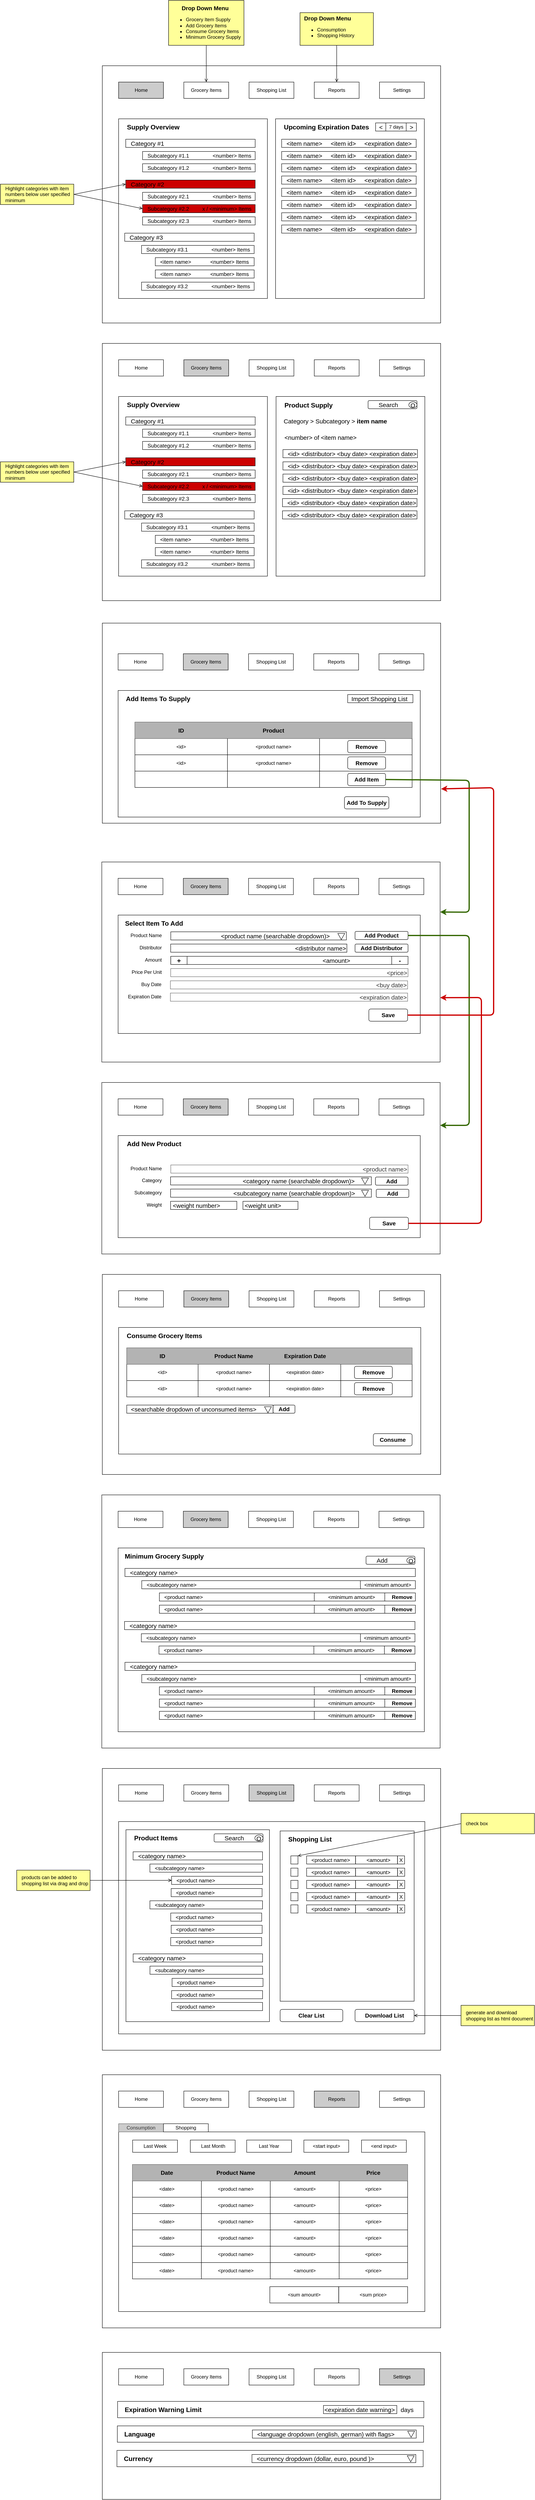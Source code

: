 <mxfile version="14.9.6" type="device"><diagram id="Ksbjp1rDjYdCrxRZ9wt3" name="Page-1"><mxGraphModel dx="2319" dy="1916" grid="1" gridSize="10" guides="1" tooltips="1" connect="1" arrows="1" fold="1" page="1" pageScale="1" pageWidth="850" pageHeight="1100" math="0" shadow="0"><root><mxCell id="0"/><mxCell id="1" parent="0"/><mxCell id="eXbdtd18yUWpFi5cw4kQ-22" value="" style="rounded=0;whiteSpace=wrap;html=1;" parent="1" vertex="1"><mxGeometry x="80" y="720" width="830" height="630" as="geometry"/></mxCell><mxCell id="g7mIkm280Uviw0_wG3hO-26" value="" style="rounded=0;whiteSpace=wrap;html=1;strokeColor=#000000;align=left;" vertex="1" parent="1"><mxGeometry x="506.25" y="850" width="365" height="440" as="geometry"/></mxCell><mxCell id="rosB4IsoOqjbeuEbhrWO-445" value="" style="rounded=0;whiteSpace=wrap;html=1;" parent="1" vertex="1"><mxGeometry x="80" y="5640" width="830" height="360" as="geometry"/></mxCell><mxCell id="WQAtoK85k_SqHO_mwqyF-1" value="" style="rounded=0;whiteSpace=wrap;html=1;" parent="1" vertex="1"><mxGeometry x="80" y="40" width="830" height="630" as="geometry"/></mxCell><mxCell id="WQAtoK85k_SqHO_mwqyF-2" value="" style="rounded=0;whiteSpace=wrap;html=1;fillColor=#CCCCCC;" parent="1" vertex="1"><mxGeometry x="120" y="80" width="110" height="40" as="geometry"/></mxCell><mxCell id="WQAtoK85k_SqHO_mwqyF-3" value="Home" style="text;html=1;strokeColor=none;fillColor=none;align=center;verticalAlign=middle;whiteSpace=wrap;rounded=0;" parent="1" vertex="1"><mxGeometry x="132.5" y="90" width="85" height="20" as="geometry"/></mxCell><mxCell id="WQAtoK85k_SqHO_mwqyF-4" value="" style="rounded=0;whiteSpace=wrap;html=1;" parent="1" vertex="1"><mxGeometry x="280" y="80" width="110" height="40" as="geometry"/></mxCell><mxCell id="WQAtoK85k_SqHO_mwqyF-5" value="Grocery Items" style="text;html=1;strokeColor=none;fillColor=none;align=center;verticalAlign=middle;whiteSpace=wrap;rounded=0;" parent="1" vertex="1"><mxGeometry x="286.25" y="90" width="97.5" height="20" as="geometry"/></mxCell><mxCell id="WQAtoK85k_SqHO_mwqyF-6" value="" style="rounded=0;whiteSpace=wrap;html=1;" parent="1" vertex="1"><mxGeometry x="440" y="80" width="110" height="40" as="geometry"/></mxCell><mxCell id="WQAtoK85k_SqHO_mwqyF-7" value="Shopping List" style="text;html=1;strokeColor=none;fillColor=none;align=center;verticalAlign=middle;whiteSpace=wrap;rounded=0;" parent="1" vertex="1"><mxGeometry x="446.25" y="90" width="97.5" height="20" as="geometry"/></mxCell><mxCell id="WQAtoK85k_SqHO_mwqyF-8" value="" style="rounded=0;whiteSpace=wrap;html=1;" parent="1" vertex="1"><mxGeometry x="600" y="80" width="110" height="40" as="geometry"/></mxCell><mxCell id="WQAtoK85k_SqHO_mwqyF-9" value="Reports" style="text;html=1;strokeColor=none;fillColor=none;align=center;verticalAlign=middle;whiteSpace=wrap;rounded=0;" parent="1" vertex="1"><mxGeometry x="606.25" y="90" width="97.5" height="20" as="geometry"/></mxCell><mxCell id="WQAtoK85k_SqHO_mwqyF-10" value="" style="rounded=0;whiteSpace=wrap;html=1;" parent="1" vertex="1"><mxGeometry x="760" y="80" width="110" height="40" as="geometry"/></mxCell><mxCell id="WQAtoK85k_SqHO_mwqyF-11" value="Settings" style="text;html=1;strokeColor=none;fillColor=none;align=center;verticalAlign=middle;whiteSpace=wrap;rounded=0;" parent="1" vertex="1"><mxGeometry x="766.25" y="90" width="97.5" height="20" as="geometry"/></mxCell><mxCell id="WQAtoK85k_SqHO_mwqyF-12" value="&lt;div style=&quot;text-align: center&quot;&gt;&lt;b style=&quot;font-size: 14px&quot;&gt;Drop Down Menu&lt;/b&gt;&lt;/div&gt;&lt;ul&gt;&lt;li&gt;Grocery Item Supply&lt;/li&gt;&lt;li&gt;Add Grocery Items&lt;/li&gt;&lt;li&gt;Consume Grocery Items&lt;/li&gt;&lt;li&gt;Minimum Grocery Supply&lt;/li&gt;&lt;/ul&gt;" style="text;html=1;align=left;verticalAlign=middle;whiteSpace=wrap;rounded=0;strokeColor=#000000;fillColor=#FFFF99;spacingTop=9;" parent="1" vertex="1"><mxGeometry x="242.51" y="-120" width="185" height="110" as="geometry"/></mxCell><mxCell id="WQAtoK85k_SqHO_mwqyF-13" value="" style="endArrow=open;html=1;entryX=0.5;entryY=0;entryDx=0;entryDy=0;exitX=0.5;exitY=1;exitDx=0;exitDy=0;startArrow=none;startFill=0;endFill=0;" parent="1" source="WQAtoK85k_SqHO_mwqyF-12" target="WQAtoK85k_SqHO_mwqyF-4" edge="1"><mxGeometry width="50" height="50" relative="1" as="geometry"><mxPoint x="400" y="420" as="sourcePoint"/><mxPoint x="450" y="370" as="targetPoint"/></mxGeometry></mxCell><mxCell id="WQAtoK85k_SqHO_mwqyF-15" value="&lt;div style=&quot;text-align: center&quot;&gt;&lt;b style=&quot;font-size: 14px&quot;&gt;Drop Down Menu&lt;/b&gt;&lt;/div&gt;&lt;ul&gt;&lt;li&gt;Consumption&lt;/li&gt;&lt;li&gt;Shopping History&lt;/li&gt;&lt;/ul&gt;" style="text;html=1;align=left;verticalAlign=middle;whiteSpace=wrap;rounded=0;strokeColor=#000000;fillColor=#FFFF99;" parent="1" vertex="1"><mxGeometry x="565" y="-90" width="180" height="80" as="geometry"/></mxCell><mxCell id="WQAtoK85k_SqHO_mwqyF-16" value="" style="endArrow=open;html=1;entryX=0.5;entryY=0;entryDx=0;entryDy=0;exitX=0.5;exitY=1;exitDx=0;exitDy=0;startArrow=none;startFill=0;endFill=0;" parent="1" source="WQAtoK85k_SqHO_mwqyF-15" target="WQAtoK85k_SqHO_mwqyF-8" edge="1"><mxGeometry width="50" height="50" relative="1" as="geometry"><mxPoint x="20" y="180" as="sourcePoint"/><mxPoint x="130" y="130" as="targetPoint"/></mxGeometry></mxCell><mxCell id="WQAtoK85k_SqHO_mwqyF-18" value="" style="rounded=0;whiteSpace=wrap;html=1;strokeColor=#000000;align=left;" parent="1" vertex="1"><mxGeometry x="120" y="170" width="365" height="440" as="geometry"/></mxCell><mxCell id="WQAtoK85k_SqHO_mwqyF-20" value="" style="rounded=0;whiteSpace=wrap;html=1;strokeColor=#000000;align=left;" parent="1" vertex="1"><mxGeometry x="505" y="170" width="365" height="440" as="geometry"/></mxCell><mxCell id="WQAtoK85k_SqHO_mwqyF-21" value="Supply Overview" style="text;html=1;strokeColor=none;fillColor=none;align=center;verticalAlign=middle;whiteSpace=wrap;rounded=0;fontSize=16;fontStyle=1" parent="1" vertex="1"><mxGeometry x="135" y="180" width="140" height="20" as="geometry"/></mxCell><mxCell id="WQAtoK85k_SqHO_mwqyF-22" value="Upcoming Expiration Dates" style="text;html=1;strokeColor=none;fillColor=none;align=center;verticalAlign=middle;whiteSpace=wrap;rounded=0;fontSize=16;fontStyle=1" parent="1" vertex="1"><mxGeometry x="520" y="180" width="220" height="20" as="geometry"/></mxCell><mxCell id="WQAtoK85k_SqHO_mwqyF-24" value="Category #1" style="text;html=1;align=left;verticalAlign=middle;whiteSpace=wrap;rounded=0;strokeColor=#000000;spacingLeft=10;fontSize=15;" parent="1" vertex="1"><mxGeometry x="137.5" y="220" width="317.5" height="20" as="geometry"/></mxCell><mxCell id="WQAtoK85k_SqHO_mwqyF-25" value="Category #2" style="text;html=1;align=left;verticalAlign=middle;whiteSpace=wrap;rounded=0;strokeColor=#000000;spacingLeft=10;fontSize=15;fillColor=#CC0000;" parent="1" vertex="1"><mxGeometry x="137.5" y="320" width="317.5" height="20" as="geometry"/></mxCell><mxCell id="WQAtoK85k_SqHO_mwqyF-26" value="Subcategory #1.1&amp;nbsp; &amp;nbsp; &amp;nbsp; &amp;nbsp; &amp;nbsp; &amp;nbsp; &amp;nbsp; &amp;nbsp; &amp;lt;number&amp;gt; Items&amp;nbsp;&amp;nbsp;" style="text;html=1;align=left;verticalAlign=middle;whiteSpace=wrap;rounded=0;strokeColor=#000000;spacingLeft=10;fontSize=13;" parent="1" vertex="1"><mxGeometry x="178.75" y="250" width="276.25" height="20" as="geometry"/></mxCell><mxCell id="WQAtoK85k_SqHO_mwqyF-27" value="Subcategory #1.2&amp;nbsp; &amp;nbsp; &amp;nbsp; &amp;nbsp; &amp;nbsp; &amp;nbsp; &amp;nbsp; &amp;nbsp; &amp;lt;number&amp;gt; Items&amp;nbsp;&amp;nbsp;" style="text;html=1;align=left;verticalAlign=middle;whiteSpace=wrap;rounded=0;strokeColor=#000000;spacingLeft=10;fontSize=13;" parent="1" vertex="1"><mxGeometry x="178.75" y="280" width="276.25" height="20" as="geometry"/></mxCell><mxCell id="WQAtoK85k_SqHO_mwqyF-28" value="Subcategory #2.1&amp;nbsp; &amp;nbsp; &amp;nbsp; &amp;nbsp; &amp;nbsp; &amp;nbsp; &amp;nbsp; &amp;nbsp; &amp;lt;number&amp;gt; Items&amp;nbsp;&amp;nbsp;" style="text;html=1;align=left;verticalAlign=middle;whiteSpace=wrap;rounded=0;strokeColor=#000000;spacingLeft=10;fontSize=13;" parent="1" vertex="1"><mxGeometry x="178.75" y="350" width="276.25" height="20" as="geometry"/></mxCell><mxCell id="WQAtoK85k_SqHO_mwqyF-29" value="Subcategory #2.2&amp;nbsp; &amp;nbsp; &amp;nbsp; &amp;nbsp; &amp;nbsp;x / &amp;lt;minimum&amp;gt; Items&amp;nbsp;&amp;nbsp;" style="text;html=1;align=left;verticalAlign=middle;whiteSpace=wrap;rounded=0;strokeColor=#000000;spacingLeft=10;fontSize=13;fillColor=#CC0000;" parent="1" vertex="1"><mxGeometry x="178.75" y="380" width="276.25" height="20" as="geometry"/></mxCell><mxCell id="WQAtoK85k_SqHO_mwqyF-30" value="Subcategory #2.3&amp;nbsp; &amp;nbsp; &amp;nbsp; &amp;nbsp; &amp;nbsp; &amp;nbsp; &amp;nbsp; &amp;nbsp; &amp;lt;number&amp;gt; Items&amp;nbsp;&amp;nbsp;" style="text;html=1;align=left;verticalAlign=middle;whiteSpace=wrap;rounded=0;strokeColor=#000000;spacingLeft=10;fontSize=13;" parent="1" vertex="1"><mxGeometry x="178.75" y="410" width="276.25" height="20" as="geometry"/></mxCell><mxCell id="WQAtoK85k_SqHO_mwqyF-32" value="Category #3" style="text;html=1;align=left;verticalAlign=middle;whiteSpace=wrap;rounded=0;strokeColor=#000000;spacingLeft=10;fontSize=15;" parent="1" vertex="1"><mxGeometry x="135" y="450" width="317.5" height="20" as="geometry"/></mxCell><mxCell id="WQAtoK85k_SqHO_mwqyF-33" value="Subcategory #3.1&amp;nbsp; &amp;nbsp; &amp;nbsp; &amp;nbsp; &amp;nbsp; &amp;nbsp; &amp;nbsp; &amp;nbsp; &amp;lt;number&amp;gt; Items&amp;nbsp;&amp;nbsp;" style="text;html=1;align=left;verticalAlign=middle;whiteSpace=wrap;rounded=0;strokeColor=#000000;spacingLeft=10;fontSize=13;" parent="1" vertex="1"><mxGeometry x="176.25" y="480" width="276.25" height="20" as="geometry"/></mxCell><mxCell id="WQAtoK85k_SqHO_mwqyF-34" value="&amp;lt;item name&amp;gt;&amp;nbsp; &amp;nbsp; &amp;nbsp; &amp;nbsp; &amp;nbsp; &amp;nbsp; &amp;nbsp;&amp;lt;number&amp;gt; Items&amp;nbsp;&amp;nbsp;" style="text;html=1;align=left;verticalAlign=middle;whiteSpace=wrap;rounded=0;strokeColor=#000000;spacingLeft=10;fontSize=13;" parent="1" vertex="1"><mxGeometry x="210" y="510" width="242.5" height="20" as="geometry"/></mxCell><mxCell id="WQAtoK85k_SqHO_mwqyF-36" value="Subcategory #3.2&amp;nbsp; &amp;nbsp; &amp;nbsp; &amp;nbsp; &amp;nbsp; &amp;nbsp; &amp;nbsp; &amp;nbsp; &amp;lt;number&amp;gt; Items&amp;nbsp;&amp;nbsp;" style="text;html=1;align=left;verticalAlign=middle;whiteSpace=wrap;rounded=0;strokeColor=#000000;spacingLeft=10;fontSize=13;" parent="1" vertex="1"><mxGeometry x="176.25" y="570" width="276.25" height="20" as="geometry"/></mxCell><mxCell id="WQAtoK85k_SqHO_mwqyF-37" value="Highlight categories with item numbers below user specified minimum" style="text;html=1;align=left;verticalAlign=middle;whiteSpace=wrap;rounded=0;strokeColor=#000000;spacingLeft=10;fillColor=#FFFF99;" parent="1" vertex="1"><mxGeometry x="-170" y="330" width="180" height="50" as="geometry"/></mxCell><mxCell id="WQAtoK85k_SqHO_mwqyF-38" value="" style="endArrow=open;html=1;entryX=0;entryY=0.5;entryDx=0;entryDy=0;exitX=1;exitY=0.5;exitDx=0;exitDy=0;startArrow=none;startFill=0;endFill=0;" parent="1" source="WQAtoK85k_SqHO_mwqyF-37" target="WQAtoK85k_SqHO_mwqyF-25" edge="1"><mxGeometry width="50" height="50" relative="1" as="geometry"><mxPoint x="20" y="180" as="sourcePoint"/><mxPoint x="130" y="130" as="targetPoint"/></mxGeometry></mxCell><mxCell id="WQAtoK85k_SqHO_mwqyF-39" value="" style="endArrow=open;html=1;entryX=0;entryY=0.5;entryDx=0;entryDy=0;exitX=1;exitY=0.5;exitDx=0;exitDy=0;startArrow=none;startFill=0;endFill=0;" parent="1" source="WQAtoK85k_SqHO_mwqyF-37" target="WQAtoK85k_SqHO_mwqyF-29" edge="1"><mxGeometry width="50" height="50" relative="1" as="geometry"><mxPoint x="10" y="340" as="sourcePoint"/><mxPoint x="147.5" y="340" as="targetPoint"/></mxGeometry></mxCell><mxCell id="WQAtoK85k_SqHO_mwqyF-41" value="&amp;lt;item name&amp;gt;&amp;nbsp; &amp;nbsp; &amp;nbsp;&amp;lt;item id&amp;gt;&amp;nbsp; &amp;nbsp; &amp;nbsp;&amp;lt;expiration date&amp;gt;" style="text;html=1;align=left;verticalAlign=middle;whiteSpace=wrap;rounded=0;strokeColor=#000000;spacingLeft=10;fontSize=15;" parent="1" vertex="1"><mxGeometry x="520" y="220" width="330" height="20" as="geometry"/></mxCell><mxCell id="eXbdtd18yUWpFi5cw4kQ-1" value="" style="rounded=0;whiteSpace=wrap;html=1;" parent="1" vertex="1"><mxGeometry x="775.5" y="180" width="50" height="20" as="geometry"/></mxCell><mxCell id="eXbdtd18yUWpFi5cw4kQ-2" value="7 days" style="text;html=1;strokeColor=none;fillColor=none;align=center;verticalAlign=middle;whiteSpace=wrap;rounded=0;fontSize=12;" parent="1" vertex="1"><mxGeometry x="777.5" y="186.25" width="45.5" height="7.5" as="geometry"/></mxCell><mxCell id="eXbdtd18yUWpFi5cw4kQ-3" value="&amp;lt;" style="text;html=1;fillColor=none;align=center;verticalAlign=middle;whiteSpace=wrap;rounded=0;fontSize=15;strokeColor=#000000;" parent="1" vertex="1"><mxGeometry x="750.5" y="180" width="25" height="20" as="geometry"/></mxCell><mxCell id="eXbdtd18yUWpFi5cw4kQ-4" value="&amp;gt;" style="text;html=1;fillColor=none;align=center;verticalAlign=middle;whiteSpace=wrap;rounded=0;fontSize=15;strokeColor=#000000;" parent="1" vertex="1"><mxGeometry x="825.5" y="180" width="25" height="20" as="geometry"/></mxCell><mxCell id="eXbdtd18yUWpFi5cw4kQ-23" value="" style="rounded=0;whiteSpace=wrap;html=1;fillColor=none;" parent="1" vertex="1"><mxGeometry x="120" y="760" width="110" height="40" as="geometry"/></mxCell><mxCell id="eXbdtd18yUWpFi5cw4kQ-24" value="Home" style="text;html=1;strokeColor=none;fillColor=none;align=center;verticalAlign=middle;whiteSpace=wrap;rounded=0;" parent="1" vertex="1"><mxGeometry x="132.5" y="770" width="85" height="20" as="geometry"/></mxCell><mxCell id="eXbdtd18yUWpFi5cw4kQ-25" value="" style="rounded=0;whiteSpace=wrap;html=1;fillColor=#CCCCCC;" parent="1" vertex="1"><mxGeometry x="280" y="760" width="110" height="40" as="geometry"/></mxCell><mxCell id="eXbdtd18yUWpFi5cw4kQ-26" value="Grocery Items" style="text;html=1;strokeColor=none;fillColor=none;align=center;verticalAlign=middle;whiteSpace=wrap;rounded=0;" parent="1" vertex="1"><mxGeometry x="286.25" y="770" width="97.5" height="20" as="geometry"/></mxCell><mxCell id="eXbdtd18yUWpFi5cw4kQ-27" value="" style="rounded=0;whiteSpace=wrap;html=1;" parent="1" vertex="1"><mxGeometry x="440" y="760" width="110" height="40" as="geometry"/></mxCell><mxCell id="eXbdtd18yUWpFi5cw4kQ-28" value="Shopping List" style="text;html=1;strokeColor=none;fillColor=none;align=center;verticalAlign=middle;whiteSpace=wrap;rounded=0;" parent="1" vertex="1"><mxGeometry x="446.25" y="770" width="97.5" height="20" as="geometry"/></mxCell><mxCell id="eXbdtd18yUWpFi5cw4kQ-29" value="" style="rounded=0;whiteSpace=wrap;html=1;" parent="1" vertex="1"><mxGeometry x="600" y="760" width="110" height="40" as="geometry"/></mxCell><mxCell id="eXbdtd18yUWpFi5cw4kQ-30" value="Reports" style="text;html=1;strokeColor=none;fillColor=none;align=center;verticalAlign=middle;whiteSpace=wrap;rounded=0;" parent="1" vertex="1"><mxGeometry x="606.25" y="770" width="97.5" height="20" as="geometry"/></mxCell><mxCell id="eXbdtd18yUWpFi5cw4kQ-31" value="" style="rounded=0;whiteSpace=wrap;html=1;" parent="1" vertex="1"><mxGeometry x="760" y="760" width="110" height="40" as="geometry"/></mxCell><mxCell id="eXbdtd18yUWpFi5cw4kQ-32" value="Settings" style="text;html=1;strokeColor=none;fillColor=none;align=center;verticalAlign=middle;whiteSpace=wrap;rounded=0;" parent="1" vertex="1"><mxGeometry x="766.25" y="770" width="97.5" height="20" as="geometry"/></mxCell><mxCell id="eXbdtd18yUWpFi5cw4kQ-60" value="Search" style="rounded=1;whiteSpace=wrap;html=1;fontSize=15;strokeColor=#000000;fillColor=none;align=left;spacingLeft=24;" parent="1" vertex="1"><mxGeometry x="732" y="860" width="120" height="20" as="geometry"/></mxCell><mxCell id="eXbdtd18yUWpFi5cw4kQ-61" value="O" style="ellipse;whiteSpace=wrap;html=1;fontSize=15;strokeColor=#000000;fillColor=none;align=center;" parent="1" vertex="1"><mxGeometry x="832" y="863" width="20" height="15" as="geometry"/></mxCell><mxCell id="eXbdtd18yUWpFi5cw4kQ-95" value="" style="rounded=0;whiteSpace=wrap;html=1;" parent="1" vertex="1"><mxGeometry x="80" y="1405" width="830" height="490" as="geometry"/></mxCell><mxCell id="eXbdtd18yUWpFi5cw4kQ-96" value="" style="rounded=0;whiteSpace=wrap;html=1;fillColor=none;" parent="1" vertex="1"><mxGeometry x="118.75" y="1480" width="110" height="40" as="geometry"/></mxCell><mxCell id="eXbdtd18yUWpFi5cw4kQ-97" value="Home" style="text;html=1;strokeColor=none;fillColor=none;align=center;verticalAlign=middle;whiteSpace=wrap;rounded=0;" parent="1" vertex="1"><mxGeometry x="131.25" y="1490" width="85" height="20" as="geometry"/></mxCell><mxCell id="eXbdtd18yUWpFi5cw4kQ-98" value="" style="rounded=0;whiteSpace=wrap;html=1;fillColor=#CCCCCC;" parent="1" vertex="1"><mxGeometry x="278.75" y="1480" width="110" height="40" as="geometry"/></mxCell><mxCell id="eXbdtd18yUWpFi5cw4kQ-99" value="Grocery Items" style="text;html=1;strokeColor=none;fillColor=none;align=center;verticalAlign=middle;whiteSpace=wrap;rounded=0;" parent="1" vertex="1"><mxGeometry x="285" y="1490" width="97.5" height="20" as="geometry"/></mxCell><mxCell id="eXbdtd18yUWpFi5cw4kQ-100" value="" style="rounded=0;whiteSpace=wrap;html=1;" parent="1" vertex="1"><mxGeometry x="438.75" y="1480" width="110" height="40" as="geometry"/></mxCell><mxCell id="eXbdtd18yUWpFi5cw4kQ-101" value="Shopping List" style="text;html=1;strokeColor=none;fillColor=none;align=center;verticalAlign=middle;whiteSpace=wrap;rounded=0;" parent="1" vertex="1"><mxGeometry x="445" y="1490" width="97.5" height="20" as="geometry"/></mxCell><mxCell id="eXbdtd18yUWpFi5cw4kQ-102" value="" style="rounded=0;whiteSpace=wrap;html=1;" parent="1" vertex="1"><mxGeometry x="598.75" y="1480" width="110" height="40" as="geometry"/></mxCell><mxCell id="eXbdtd18yUWpFi5cw4kQ-103" value="Reports" style="text;html=1;strokeColor=none;fillColor=none;align=center;verticalAlign=middle;whiteSpace=wrap;rounded=0;" parent="1" vertex="1"><mxGeometry x="605" y="1490" width="97.5" height="20" as="geometry"/></mxCell><mxCell id="eXbdtd18yUWpFi5cw4kQ-104" value="" style="rounded=0;whiteSpace=wrap;html=1;" parent="1" vertex="1"><mxGeometry x="758.75" y="1480" width="110" height="40" as="geometry"/></mxCell><mxCell id="eXbdtd18yUWpFi5cw4kQ-105" value="Settings" style="text;html=1;strokeColor=none;fillColor=none;align=center;verticalAlign=middle;whiteSpace=wrap;rounded=0;" parent="1" vertex="1"><mxGeometry x="765" y="1490" width="97.5" height="20" as="geometry"/></mxCell><mxCell id="eXbdtd18yUWpFi5cw4kQ-106" value="" style="rounded=0;whiteSpace=wrap;html=1;strokeColor=#000000;align=left;" parent="1" vertex="1"><mxGeometry x="118.75" y="1570" width="741.25" height="310" as="geometry"/></mxCell><mxCell id="eXbdtd18yUWpFi5cw4kQ-108" value="Add Items To Supply" style="text;html=1;strokeColor=none;fillColor=none;align=center;verticalAlign=middle;whiteSpace=wrap;rounded=0;fontSize=16;fontStyle=1" parent="1" vertex="1"><mxGeometry x="133.75" y="1580" width="166.25" height="20" as="geometry"/></mxCell><mxCell id="eXbdtd18yUWpFi5cw4kQ-133" value="Import Shopping List&amp;nbsp;" style="text;html=1;fillColor=none;align=center;verticalAlign=middle;whiteSpace=wrap;rounded=0;fontSize=15;strokeColor=#000000;" parent="1" vertex="1"><mxGeometry x="682" y="1580" width="160" height="20" as="geometry"/></mxCell><mxCell id="eXbdtd18yUWpFi5cw4kQ-134" value="" style="shape=table;html=1;whiteSpace=wrap;startSize=0;container=1;collapsible=0;childLayout=tableLayout;fontSize=15;strokeColor=#000000;align=left;fillColor=none;" parent="1" vertex="1"><mxGeometry x="160" y="1647.5" width="680" height="160" as="geometry"/></mxCell><mxCell id="eXbdtd18yUWpFi5cw4kQ-135" value="" style="shape=partialRectangle;html=1;whiteSpace=wrap;collapsible=0;dropTarget=0;pointerEvents=0;fillColor=none;top=0;left=0;bottom=0;right=0;points=[[0,0.5],[1,0.5]];portConstraint=eastwest;" parent="eXbdtd18yUWpFi5cw4kQ-134" vertex="1"><mxGeometry width="680" height="40" as="geometry"/></mxCell><mxCell id="eXbdtd18yUWpFi5cw4kQ-136" value="ID" style="shape=partialRectangle;html=1;whiteSpace=wrap;connectable=0;top=0;left=0;bottom=0;right=0;overflow=hidden;pointerEvents=1;fontSize=14;fontStyle=1;fillColor=#B3B3B3;" parent="eXbdtd18yUWpFi5cw4kQ-135" vertex="1"><mxGeometry width="227" height="40" as="geometry"/></mxCell><mxCell id="eXbdtd18yUWpFi5cw4kQ-137" value="Product" style="shape=partialRectangle;html=1;whiteSpace=wrap;connectable=0;top=0;left=0;bottom=0;right=0;overflow=hidden;pointerEvents=1;fontSize=14;fontStyle=1;fillColor=#B3B3B3;" parent="eXbdtd18yUWpFi5cw4kQ-135" vertex="1"><mxGeometry x="227" width="226" height="40" as="geometry"/></mxCell><mxCell id="eXbdtd18yUWpFi5cw4kQ-138" value="" style="shape=partialRectangle;html=1;whiteSpace=wrap;connectable=0;top=0;left=0;bottom=0;right=0;overflow=hidden;pointerEvents=1;fontSize=14;fontStyle=1;fillColor=#B3B3B3;" parent="eXbdtd18yUWpFi5cw4kQ-135" vertex="1"><mxGeometry x="453" width="227" height="40" as="geometry"/></mxCell><mxCell id="eXbdtd18yUWpFi5cw4kQ-139" value="" style="shape=partialRectangle;html=1;whiteSpace=wrap;collapsible=0;dropTarget=0;pointerEvents=0;fillColor=none;top=0;left=0;bottom=0;right=0;points=[[0,0.5],[1,0.5]];portConstraint=eastwest;" parent="eXbdtd18yUWpFi5cw4kQ-134" vertex="1"><mxGeometry y="40" width="680" height="40" as="geometry"/></mxCell><mxCell id="eXbdtd18yUWpFi5cw4kQ-140" value="&amp;lt;id&amp;gt;" style="shape=partialRectangle;html=1;whiteSpace=wrap;connectable=0;fillColor=none;top=0;left=0;bottom=0;right=0;overflow=hidden;pointerEvents=1;" parent="eXbdtd18yUWpFi5cw4kQ-139" vertex="1"><mxGeometry width="227" height="40" as="geometry"/></mxCell><mxCell id="eXbdtd18yUWpFi5cw4kQ-141" value="&amp;lt;product name&amp;gt;" style="shape=partialRectangle;html=1;whiteSpace=wrap;connectable=0;fillColor=none;top=0;left=0;bottom=0;right=0;overflow=hidden;pointerEvents=1;" parent="eXbdtd18yUWpFi5cw4kQ-139" vertex="1"><mxGeometry x="227" width="226" height="40" as="geometry"/></mxCell><mxCell id="eXbdtd18yUWpFi5cw4kQ-142" value="" style="shape=partialRectangle;html=1;whiteSpace=wrap;connectable=0;fillColor=none;top=0;left=0;bottom=0;right=0;overflow=hidden;pointerEvents=1;" parent="eXbdtd18yUWpFi5cw4kQ-139" vertex="1"><mxGeometry x="453" width="227" height="40" as="geometry"/></mxCell><mxCell id="eXbdtd18yUWpFi5cw4kQ-143" value="" style="shape=partialRectangle;html=1;whiteSpace=wrap;collapsible=0;dropTarget=0;pointerEvents=0;fillColor=none;top=0;left=0;bottom=0;right=0;points=[[0,0.5],[1,0.5]];portConstraint=eastwest;" parent="eXbdtd18yUWpFi5cw4kQ-134" vertex="1"><mxGeometry y="80" width="680" height="40" as="geometry"/></mxCell><mxCell id="eXbdtd18yUWpFi5cw4kQ-144" value="&amp;lt;id&amp;gt;" style="shape=partialRectangle;html=1;whiteSpace=wrap;connectable=0;fillColor=none;top=0;left=0;bottom=0;right=0;overflow=hidden;pointerEvents=1;" parent="eXbdtd18yUWpFi5cw4kQ-143" vertex="1"><mxGeometry width="227" height="40" as="geometry"/></mxCell><mxCell id="eXbdtd18yUWpFi5cw4kQ-145" value="&amp;lt;product name&amp;gt;" style="shape=partialRectangle;html=1;whiteSpace=wrap;connectable=0;fillColor=none;top=0;left=0;bottom=0;right=0;overflow=hidden;pointerEvents=1;" parent="eXbdtd18yUWpFi5cw4kQ-143" vertex="1"><mxGeometry x="227" width="226" height="40" as="geometry"/></mxCell><mxCell id="eXbdtd18yUWpFi5cw4kQ-146" value="" style="shape=partialRectangle;html=1;whiteSpace=wrap;connectable=0;fillColor=none;top=0;left=0;bottom=0;right=0;overflow=hidden;pointerEvents=1;" parent="eXbdtd18yUWpFi5cw4kQ-143" vertex="1"><mxGeometry x="453" width="227" height="40" as="geometry"/></mxCell><mxCell id="eXbdtd18yUWpFi5cw4kQ-163" style="shape=partialRectangle;html=1;whiteSpace=wrap;collapsible=0;dropTarget=0;pointerEvents=0;fillColor=none;top=0;left=0;bottom=0;right=0;points=[[0,0.5],[1,0.5]];portConstraint=eastwest;" parent="eXbdtd18yUWpFi5cw4kQ-134" vertex="1"><mxGeometry y="120" width="680" height="40" as="geometry"/></mxCell><mxCell id="eXbdtd18yUWpFi5cw4kQ-164" style="shape=partialRectangle;html=1;whiteSpace=wrap;connectable=0;fillColor=none;top=0;left=0;bottom=0;right=0;overflow=hidden;pointerEvents=1;strokeColor=none;" parent="eXbdtd18yUWpFi5cw4kQ-163" vertex="1"><mxGeometry width="227" height="40" as="geometry"/></mxCell><mxCell id="eXbdtd18yUWpFi5cw4kQ-165" style="shape=partialRectangle;html=1;whiteSpace=wrap;connectable=0;fillColor=none;top=0;left=0;bottom=0;right=0;overflow=hidden;pointerEvents=1;" parent="eXbdtd18yUWpFi5cw4kQ-163" vertex="1"><mxGeometry x="227" width="226" height="40" as="geometry"/></mxCell><mxCell id="eXbdtd18yUWpFi5cw4kQ-166" style="shape=partialRectangle;html=1;whiteSpace=wrap;connectable=0;fillColor=none;top=0;left=0;bottom=0;right=0;overflow=hidden;pointerEvents=1;" parent="eXbdtd18yUWpFi5cw4kQ-163" vertex="1"><mxGeometry x="453" width="227" height="40" as="geometry"/></mxCell><mxCell id="eXbdtd18yUWpFi5cw4kQ-160" value="&lt;b&gt;Remove&lt;/b&gt;" style="rounded=1;whiteSpace=wrap;html=1;fontSize=14;strokeColor=#000000;fillColor=none;align=center;" parent="1" vertex="1"><mxGeometry x="682" y="1692.5" width="93" height="30" as="geometry"/></mxCell><mxCell id="eXbdtd18yUWpFi5cw4kQ-162" value="&lt;b&gt;Remove&lt;/b&gt;" style="rounded=1;whiteSpace=wrap;html=1;fontSize=14;strokeColor=#000000;fillColor=none;align=center;" parent="1" vertex="1"><mxGeometry x="682" y="1732.5" width="93" height="30" as="geometry"/></mxCell><mxCell id="eXbdtd18yUWpFi5cw4kQ-171" value="&lt;b&gt;Add Item&lt;/b&gt;" style="rounded=1;whiteSpace=wrap;html=1;fontSize=14;strokeColor=#000000;fillColor=none;align=center;" parent="1" vertex="1"><mxGeometry x="682" y="1773" width="93" height="30" as="geometry"/></mxCell><mxCell id="eXbdtd18yUWpFi5cw4kQ-173" value="&lt;span&gt;Add To Supply&lt;/span&gt;" style="rounded=1;whiteSpace=wrap;html=1;fontSize=14;strokeColor=#000000;fillColor=none;align=center;fontStyle=1" parent="1" vertex="1"><mxGeometry x="673.97" y="1830" width="109.07" height="30" as="geometry"/></mxCell><mxCell id="rosB4IsoOqjbeuEbhrWO-40" value="" style="rounded=0;whiteSpace=wrap;html=1;" parent="1" vertex="1"><mxGeometry x="538" y="2161" width="30" height="20" as="geometry"/></mxCell><mxCell id="rosB4IsoOqjbeuEbhrWO-41" value="" style="rounded=0;whiteSpace=wrap;html=1;" parent="1" vertex="1"><mxGeometry x="78.75" y="1990" width="830" height="490" as="geometry"/></mxCell><mxCell id="rosB4IsoOqjbeuEbhrWO-42" value="" style="rounded=0;whiteSpace=wrap;html=1;fillColor=none;" parent="1" vertex="1"><mxGeometry x="118.75" y="2030" width="110" height="40" as="geometry"/></mxCell><mxCell id="rosB4IsoOqjbeuEbhrWO-43" value="Home" style="text;html=1;strokeColor=none;fillColor=none;align=center;verticalAlign=middle;whiteSpace=wrap;rounded=0;" parent="1" vertex="1"><mxGeometry x="131.25" y="2040" width="85" height="20" as="geometry"/></mxCell><mxCell id="rosB4IsoOqjbeuEbhrWO-44" value="" style="rounded=0;whiteSpace=wrap;html=1;fillColor=#CCCCCC;" parent="1" vertex="1"><mxGeometry x="278.75" y="2030" width="110" height="40" as="geometry"/></mxCell><mxCell id="rosB4IsoOqjbeuEbhrWO-45" value="Grocery Items" style="text;html=1;strokeColor=none;fillColor=none;align=center;verticalAlign=middle;whiteSpace=wrap;rounded=0;" parent="1" vertex="1"><mxGeometry x="285" y="2040" width="97.5" height="20" as="geometry"/></mxCell><mxCell id="rosB4IsoOqjbeuEbhrWO-46" value="" style="rounded=0;whiteSpace=wrap;html=1;" parent="1" vertex="1"><mxGeometry x="438.75" y="2030" width="110" height="40" as="geometry"/></mxCell><mxCell id="rosB4IsoOqjbeuEbhrWO-47" value="Shopping List" style="text;html=1;strokeColor=none;fillColor=none;align=center;verticalAlign=middle;whiteSpace=wrap;rounded=0;" parent="1" vertex="1"><mxGeometry x="445" y="2040" width="97.5" height="20" as="geometry"/></mxCell><mxCell id="rosB4IsoOqjbeuEbhrWO-48" value="" style="rounded=0;whiteSpace=wrap;html=1;" parent="1" vertex="1"><mxGeometry x="598.75" y="2030" width="110" height="40" as="geometry"/></mxCell><mxCell id="rosB4IsoOqjbeuEbhrWO-49" value="Reports" style="text;html=1;strokeColor=none;fillColor=none;align=center;verticalAlign=middle;whiteSpace=wrap;rounded=0;" parent="1" vertex="1"><mxGeometry x="605" y="2040" width="97.5" height="20" as="geometry"/></mxCell><mxCell id="rosB4IsoOqjbeuEbhrWO-50" value="" style="rounded=0;whiteSpace=wrap;html=1;" parent="1" vertex="1"><mxGeometry x="758.75" y="2030" width="110" height="40" as="geometry"/></mxCell><mxCell id="rosB4IsoOqjbeuEbhrWO-51" value="Settings" style="text;html=1;strokeColor=none;fillColor=none;align=center;verticalAlign=middle;whiteSpace=wrap;rounded=0;" parent="1" vertex="1"><mxGeometry x="765" y="2040" width="97.5" height="20" as="geometry"/></mxCell><mxCell id="rosB4IsoOqjbeuEbhrWO-52" value="" style="rounded=0;whiteSpace=wrap;html=1;strokeColor=#000000;align=left;" parent="1" vertex="1"><mxGeometry x="118.75" y="2120" width="741.25" height="290" as="geometry"/></mxCell><mxCell id="rosB4IsoOqjbeuEbhrWO-53" value="Select Item To Add" style="text;html=1;strokeColor=none;fillColor=none;align=center;verticalAlign=middle;whiteSpace=wrap;rounded=0;fontSize=16;fontStyle=1" parent="1" vertex="1"><mxGeometry x="133.75" y="2130" width="146.25" height="20" as="geometry"/></mxCell><mxCell id="rosB4IsoOqjbeuEbhrWO-54" value="&lt;span&gt;Save&lt;/span&gt;" style="rounded=1;whiteSpace=wrap;html=1;fontSize=14;strokeColor=#000000;fillColor=none;align=center;fontStyle=1" parent="1" vertex="1"><mxGeometry x="733.87" y="2350" width="95.13" height="30" as="geometry"/></mxCell><mxCell id="rosB4IsoOqjbeuEbhrWO-55" value="&amp;lt;product name (searchable dropdown)&amp;gt;" style="text;html=1;align=right;verticalAlign=middle;whiteSpace=wrap;rounded=0;strokeColor=#000000;spacingLeft=10;fontSize=15;spacingRight=39;" parent="1" vertex="1"><mxGeometry x="248" y="2161" width="430.75" height="20" as="geometry"/></mxCell><mxCell id="rosB4IsoOqjbeuEbhrWO-56" value="" style="triangle;whiteSpace=wrap;html=1;fontSize=15;strokeColor=#000000;align=left;rotation=90;fillColor=none;" parent="1" vertex="1"><mxGeometry x="658.75" y="2164" width="15" height="17" as="geometry"/></mxCell><mxCell id="rosB4IsoOqjbeuEbhrWO-57" value="Product Name" style="text;html=1;strokeColor=none;fillColor=none;align=right;verticalAlign=middle;whiteSpace=wrap;rounded=0;" parent="1" vertex="1"><mxGeometry x="138" y="2160" width="90" height="20" as="geometry"/></mxCell><mxCell id="rosB4IsoOqjbeuEbhrWO-62" value="&amp;lt;distributor name&amp;gt;" style="text;html=1;align=right;verticalAlign=middle;whiteSpace=wrap;rounded=0;spacingLeft=10;fontSize=15;strokeColor=#000000;" parent="1" vertex="1"><mxGeometry x="247.75" y="2191" width="432.25" height="20" as="geometry"/></mxCell><mxCell id="rosB4IsoOqjbeuEbhrWO-63" value="Distributor" style="text;html=1;strokeColor=none;fillColor=none;align=right;verticalAlign=middle;whiteSpace=wrap;rounded=0;" parent="1" vertex="1"><mxGeometry x="149" y="2190" width="78.75" height="20" as="geometry"/></mxCell><mxCell id="rosB4IsoOqjbeuEbhrWO-64" value="&amp;lt;amount&amp;gt;" style="text;html=1;align=right;verticalAlign=middle;whiteSpace=wrap;rounded=0;spacingLeft=10;fontSize=15;strokeColor=#000000;spacingRight=100;" parent="1" vertex="1"><mxGeometry x="247.88" y="2221" width="542.12" height="20" as="geometry"/></mxCell><mxCell id="rosB4IsoOqjbeuEbhrWO-65" value="Amount" style="text;html=1;strokeColor=none;fillColor=none;align=right;verticalAlign=middle;whiteSpace=wrap;rounded=0;" parent="1" vertex="1"><mxGeometry x="148" y="2220" width="79.88" height="20" as="geometry"/></mxCell><mxCell id="rosB4IsoOqjbeuEbhrWO-66" value="+" style="text;html=1;fillColor=none;align=center;verticalAlign=middle;whiteSpace=wrap;rounded=0;strokeColor=#000000;fontSize=16;fontStyle=1" parent="1" vertex="1"><mxGeometry x="248" y="2221" width="40" height="20" as="geometry"/></mxCell><mxCell id="rosB4IsoOqjbeuEbhrWO-67" value="-" style="text;html=1;fillColor=none;align=center;verticalAlign=middle;whiteSpace=wrap;rounded=0;strokeColor=#000000;fontSize=16;fontStyle=1" parent="1" vertex="1"><mxGeometry x="790" y="2221" width="40" height="20" as="geometry"/></mxCell><mxCell id="rosB4IsoOqjbeuEbhrWO-68" value="&amp;lt;price&amp;gt;" style="text;html=1;align=right;verticalAlign=middle;whiteSpace=wrap;rounded=0;strokeColor=#666666;spacingLeft=10;fontSize=15;fontColor=#333333;" parent="1" vertex="1"><mxGeometry x="247.75" y="2251" width="582.25" height="20" as="geometry"/></mxCell><mxCell id="rosB4IsoOqjbeuEbhrWO-69" value="Price Per Unit" style="text;html=1;strokeColor=none;fillColor=none;align=right;verticalAlign=middle;whiteSpace=wrap;rounded=0;" parent="1" vertex="1"><mxGeometry x="148" y="2250" width="79.75" height="20" as="geometry"/></mxCell><mxCell id="rosB4IsoOqjbeuEbhrWO-70" value="&amp;lt;expiration date&amp;gt;" style="text;html=1;align=right;verticalAlign=middle;whiteSpace=wrap;rounded=0;strokeColor=#666666;spacingLeft=10;fontSize=15;fontColor=#333333;" parent="1" vertex="1"><mxGeometry x="247" y="2311" width="582" height="20" as="geometry"/></mxCell><mxCell id="rosB4IsoOqjbeuEbhrWO-71" value="Expiration Date" style="text;html=1;strokeColor=none;fillColor=none;align=right;verticalAlign=middle;whiteSpace=wrap;rounded=0;" parent="1" vertex="1"><mxGeometry x="137" y="2310" width="90" height="20" as="geometry"/></mxCell><mxCell id="rosB4IsoOqjbeuEbhrWO-72" value="&lt;span&gt;&lt;b&gt;Add Product&lt;/b&gt;&lt;/span&gt;" style="rounded=1;whiteSpace=wrap;html=1;fontSize=14;strokeColor=#000000;fillColor=none;align=center;fontStyle=0" parent="1" vertex="1"><mxGeometry x="700" y="2160" width="130" height="20" as="geometry"/></mxCell><mxCell id="rosB4IsoOqjbeuEbhrWO-73" value="" style="rounded=0;whiteSpace=wrap;html=1;" parent="1" vertex="1"><mxGeometry x="538" y="2701" width="30" height="20" as="geometry"/></mxCell><mxCell id="rosB4IsoOqjbeuEbhrWO-74" value="" style="rounded=0;whiteSpace=wrap;html=1;" parent="1" vertex="1"><mxGeometry x="78.75" y="2530" width="830" height="420" as="geometry"/></mxCell><mxCell id="rosB4IsoOqjbeuEbhrWO-75" value="" style="rounded=0;whiteSpace=wrap;html=1;fillColor=none;" parent="1" vertex="1"><mxGeometry x="118.75" y="2570" width="110" height="40" as="geometry"/></mxCell><mxCell id="rosB4IsoOqjbeuEbhrWO-76" value="Home" style="text;html=1;strokeColor=none;fillColor=none;align=center;verticalAlign=middle;whiteSpace=wrap;rounded=0;" parent="1" vertex="1"><mxGeometry x="131.25" y="2580" width="85" height="20" as="geometry"/></mxCell><mxCell id="rosB4IsoOqjbeuEbhrWO-77" value="" style="rounded=0;whiteSpace=wrap;html=1;fillColor=#CCCCCC;" parent="1" vertex="1"><mxGeometry x="278.75" y="2570" width="110" height="40" as="geometry"/></mxCell><mxCell id="rosB4IsoOqjbeuEbhrWO-78" value="Grocery Items" style="text;html=1;strokeColor=none;fillColor=none;align=center;verticalAlign=middle;whiteSpace=wrap;rounded=0;" parent="1" vertex="1"><mxGeometry x="285" y="2580" width="97.5" height="20" as="geometry"/></mxCell><mxCell id="rosB4IsoOqjbeuEbhrWO-79" value="" style="rounded=0;whiteSpace=wrap;html=1;" parent="1" vertex="1"><mxGeometry x="438.75" y="2570" width="110" height="40" as="geometry"/></mxCell><mxCell id="rosB4IsoOqjbeuEbhrWO-80" value="Shopping List" style="text;html=1;strokeColor=none;fillColor=none;align=center;verticalAlign=middle;whiteSpace=wrap;rounded=0;" parent="1" vertex="1"><mxGeometry x="445" y="2580" width="97.5" height="20" as="geometry"/></mxCell><mxCell id="rosB4IsoOqjbeuEbhrWO-81" value="" style="rounded=0;whiteSpace=wrap;html=1;" parent="1" vertex="1"><mxGeometry x="598.75" y="2570" width="110" height="40" as="geometry"/></mxCell><mxCell id="rosB4IsoOqjbeuEbhrWO-82" value="Reports" style="text;html=1;strokeColor=none;fillColor=none;align=center;verticalAlign=middle;whiteSpace=wrap;rounded=0;" parent="1" vertex="1"><mxGeometry x="605" y="2580" width="97.5" height="20" as="geometry"/></mxCell><mxCell id="rosB4IsoOqjbeuEbhrWO-83" value="" style="rounded=0;whiteSpace=wrap;html=1;" parent="1" vertex="1"><mxGeometry x="758.75" y="2570" width="110" height="40" as="geometry"/></mxCell><mxCell id="rosB4IsoOqjbeuEbhrWO-84" value="Settings" style="text;html=1;strokeColor=none;fillColor=none;align=center;verticalAlign=middle;whiteSpace=wrap;rounded=0;" parent="1" vertex="1"><mxGeometry x="765" y="2580" width="97.5" height="20" as="geometry"/></mxCell><mxCell id="rosB4IsoOqjbeuEbhrWO-85" value="" style="rounded=0;whiteSpace=wrap;html=1;strokeColor=#000000;align=left;" parent="1" vertex="1"><mxGeometry x="118.75" y="2660" width="741.25" height="250" as="geometry"/></mxCell><mxCell id="rosB4IsoOqjbeuEbhrWO-86" value="Add New Product" style="text;html=1;strokeColor=none;fillColor=none;align=center;verticalAlign=middle;whiteSpace=wrap;rounded=0;fontSize=16;fontStyle=1" parent="1" vertex="1"><mxGeometry x="133.75" y="2670" width="146.25" height="20" as="geometry"/></mxCell><mxCell id="rosB4IsoOqjbeuEbhrWO-87" value="&lt;span&gt;Save&lt;/span&gt;" style="rounded=1;whiteSpace=wrap;html=1;fontSize=14;strokeColor=#000000;fillColor=none;align=center;fontStyle=1" parent="1" vertex="1"><mxGeometry x="735.75" y="2860" width="95.13" height="30" as="geometry"/></mxCell><mxCell id="rosB4IsoOqjbeuEbhrWO-88" value="&amp;lt;category name (searchable dropdown)&amp;gt;" style="text;html=1;align=right;verticalAlign=middle;whiteSpace=wrap;rounded=0;strokeColor=#000000;spacingLeft=10;fontSize=15;spacingRight=39;" parent="1" vertex="1"><mxGeometry x="247.51" y="2761" width="492.49" height="20" as="geometry"/></mxCell><mxCell id="rosB4IsoOqjbeuEbhrWO-89" value="" style="triangle;whiteSpace=wrap;html=1;fontSize=15;strokeColor=#000000;align=left;rotation=90;fillColor=none;" parent="1" vertex="1"><mxGeometry x="717" y="2763" width="15" height="17" as="geometry"/></mxCell><mxCell id="rosB4IsoOqjbeuEbhrWO-90" value="Category" style="text;html=1;strokeColor=none;fillColor=none;align=right;verticalAlign=middle;whiteSpace=wrap;rounded=0;" parent="1" vertex="1"><mxGeometry x="137.51" y="2760" width="90" height="20" as="geometry"/></mxCell><mxCell id="rosB4IsoOqjbeuEbhrWO-91" value="&amp;lt;product name&amp;gt;" style="text;html=1;align=right;verticalAlign=middle;whiteSpace=wrap;rounded=0;strokeColor=#666666;spacingLeft=10;fontSize=15;fontColor=#333333;" parent="1" vertex="1"><mxGeometry x="248" y="2732" width="582" height="20" as="geometry"/></mxCell><mxCell id="rosB4IsoOqjbeuEbhrWO-92" value="Product Name" style="text;html=1;strokeColor=none;fillColor=none;align=right;verticalAlign=middle;whiteSpace=wrap;rounded=0;" parent="1" vertex="1"><mxGeometry x="148" y="2731" width="80" height="20" as="geometry"/></mxCell><mxCell id="rosB4IsoOqjbeuEbhrWO-105" value="&amp;lt;subcategory name (searchable dropdown)&amp;gt;" style="text;html=1;align=right;verticalAlign=middle;whiteSpace=wrap;rounded=0;strokeColor=#000000;spacingLeft=2;fontSize=15;spacingRight=39;" parent="1" vertex="1"><mxGeometry x="247.5" y="2791" width="492.5" height="20" as="geometry"/></mxCell><mxCell id="rosB4IsoOqjbeuEbhrWO-106" value="" style="triangle;whiteSpace=wrap;html=1;fontSize=15;strokeColor=#000000;align=left;rotation=90;fillColor=none;" parent="1" vertex="1"><mxGeometry x="717" y="2793" width="15" height="17" as="geometry"/></mxCell><mxCell id="rosB4IsoOqjbeuEbhrWO-107" value="Subcategory" style="text;html=1;strokeColor=none;fillColor=none;align=right;verticalAlign=middle;whiteSpace=wrap;rounded=0;" parent="1" vertex="1"><mxGeometry x="137.5" y="2790" width="90" height="20" as="geometry"/></mxCell><mxCell id="rosB4IsoOqjbeuEbhrWO-111" value="" style="rounded=0;whiteSpace=wrap;html=1;" parent="1" vertex="1"><mxGeometry x="80" y="3000" width="830" height="490" as="geometry"/></mxCell><mxCell id="rosB4IsoOqjbeuEbhrWO-112" value="" style="rounded=0;whiteSpace=wrap;html=1;fillColor=none;" parent="1" vertex="1"><mxGeometry x="120" y="3040" width="110" height="40" as="geometry"/></mxCell><mxCell id="rosB4IsoOqjbeuEbhrWO-113" value="Home" style="text;html=1;strokeColor=none;fillColor=none;align=center;verticalAlign=middle;whiteSpace=wrap;rounded=0;" parent="1" vertex="1"><mxGeometry x="132.5" y="3050" width="85" height="20" as="geometry"/></mxCell><mxCell id="rosB4IsoOqjbeuEbhrWO-114" value="" style="rounded=0;whiteSpace=wrap;html=1;fillColor=#CCCCCC;" parent="1" vertex="1"><mxGeometry x="280" y="3040" width="110" height="40" as="geometry"/></mxCell><mxCell id="rosB4IsoOqjbeuEbhrWO-115" value="Grocery Items" style="text;html=1;strokeColor=none;fillColor=none;align=center;verticalAlign=middle;whiteSpace=wrap;rounded=0;" parent="1" vertex="1"><mxGeometry x="286.25" y="3050" width="97.5" height="20" as="geometry"/></mxCell><mxCell id="rosB4IsoOqjbeuEbhrWO-116" value="" style="rounded=0;whiteSpace=wrap;html=1;" parent="1" vertex="1"><mxGeometry x="440" y="3040" width="110" height="40" as="geometry"/></mxCell><mxCell id="rosB4IsoOqjbeuEbhrWO-117" value="Shopping List" style="text;html=1;strokeColor=none;fillColor=none;align=center;verticalAlign=middle;whiteSpace=wrap;rounded=0;" parent="1" vertex="1"><mxGeometry x="446.25" y="3050" width="97.5" height="20" as="geometry"/></mxCell><mxCell id="rosB4IsoOqjbeuEbhrWO-118" value="" style="rounded=0;whiteSpace=wrap;html=1;" parent="1" vertex="1"><mxGeometry x="600" y="3040" width="110" height="40" as="geometry"/></mxCell><mxCell id="rosB4IsoOqjbeuEbhrWO-119" value="Reports" style="text;html=1;strokeColor=none;fillColor=none;align=center;verticalAlign=middle;whiteSpace=wrap;rounded=0;" parent="1" vertex="1"><mxGeometry x="606.25" y="3050" width="97.5" height="20" as="geometry"/></mxCell><mxCell id="rosB4IsoOqjbeuEbhrWO-120" value="" style="rounded=0;whiteSpace=wrap;html=1;" parent="1" vertex="1"><mxGeometry x="760" y="3040" width="110" height="40" as="geometry"/></mxCell><mxCell id="rosB4IsoOqjbeuEbhrWO-121" value="Settings" style="text;html=1;strokeColor=none;fillColor=none;align=center;verticalAlign=middle;whiteSpace=wrap;rounded=0;" parent="1" vertex="1"><mxGeometry x="766.25" y="3050" width="97.5" height="20" as="geometry"/></mxCell><mxCell id="rosB4IsoOqjbeuEbhrWO-122" value="" style="rounded=0;whiteSpace=wrap;html=1;strokeColor=#000000;align=left;" parent="1" vertex="1"><mxGeometry x="120" y="3130" width="741.25" height="310" as="geometry"/></mxCell><mxCell id="rosB4IsoOqjbeuEbhrWO-123" value="Consume Grocery Items" style="text;html=1;strokeColor=none;fillColor=none;align=center;verticalAlign=middle;whiteSpace=wrap;rounded=0;fontSize=16;fontStyle=1" parent="1" vertex="1"><mxGeometry x="135" y="3140" width="195" height="20" as="geometry"/></mxCell><mxCell id="rosB4IsoOqjbeuEbhrWO-125" value="" style="shape=table;html=1;whiteSpace=wrap;startSize=0;container=1;collapsible=0;childLayout=tableLayout;fontSize=15;strokeColor=#000000;align=left;fillColor=none;" parent="1" vertex="1"><mxGeometry x="140" y="3180" width="700" height="120" as="geometry"/></mxCell><mxCell id="rosB4IsoOqjbeuEbhrWO-126" value="" style="shape=partialRectangle;html=1;whiteSpace=wrap;collapsible=0;dropTarget=0;pointerEvents=0;fillColor=none;top=0;left=0;bottom=0;right=0;points=[[0,0.5],[1,0.5]];portConstraint=eastwest;" parent="rosB4IsoOqjbeuEbhrWO-125" vertex="1"><mxGeometry width="700" height="40" as="geometry"/></mxCell><mxCell id="rosB4IsoOqjbeuEbhrWO-127" value="ID" style="shape=partialRectangle;html=1;whiteSpace=wrap;connectable=0;top=0;left=0;bottom=0;right=0;overflow=hidden;pointerEvents=1;fontSize=14;fontStyle=1;fillColor=#B3B3B3;" parent="rosB4IsoOqjbeuEbhrWO-126" vertex="1"><mxGeometry width="175" height="40" as="geometry"/></mxCell><mxCell id="rosB4IsoOqjbeuEbhrWO-128" value="Product Name" style="shape=partialRectangle;html=1;whiteSpace=wrap;connectable=0;top=0;left=0;bottom=0;right=0;overflow=hidden;pointerEvents=1;fontSize=14;fontStyle=1;fillColor=#B3B3B3;" parent="rosB4IsoOqjbeuEbhrWO-126" vertex="1"><mxGeometry x="175" width="175" height="40" as="geometry"/></mxCell><mxCell id="rosB4IsoOqjbeuEbhrWO-149" value="Expiration Date" style="shape=partialRectangle;html=1;whiteSpace=wrap;connectable=0;top=0;left=0;bottom=0;right=0;overflow=hidden;pointerEvents=1;fontSize=14;fontStyle=1;fillColor=#B3B3B3;" parent="rosB4IsoOqjbeuEbhrWO-126" vertex="1"><mxGeometry x="350" width="175" height="40" as="geometry"/></mxCell><mxCell id="rosB4IsoOqjbeuEbhrWO-129" value="" style="shape=partialRectangle;html=1;whiteSpace=wrap;connectable=0;top=0;left=0;bottom=0;right=0;overflow=hidden;pointerEvents=1;fontSize=14;fontStyle=1;fillColor=#B3B3B3;" parent="rosB4IsoOqjbeuEbhrWO-126" vertex="1"><mxGeometry x="525" width="175" height="40" as="geometry"/></mxCell><mxCell id="rosB4IsoOqjbeuEbhrWO-130" value="" style="shape=partialRectangle;html=1;whiteSpace=wrap;collapsible=0;dropTarget=0;pointerEvents=0;fillColor=none;top=0;left=0;bottom=0;right=0;points=[[0,0.5],[1,0.5]];portConstraint=eastwest;" parent="rosB4IsoOqjbeuEbhrWO-125" vertex="1"><mxGeometry y="40" width="700" height="40" as="geometry"/></mxCell><mxCell id="rosB4IsoOqjbeuEbhrWO-131" value="&amp;lt;id&amp;gt;" style="shape=partialRectangle;html=1;whiteSpace=wrap;connectable=0;fillColor=none;top=0;left=0;bottom=0;right=0;overflow=hidden;pointerEvents=1;" parent="rosB4IsoOqjbeuEbhrWO-130" vertex="1"><mxGeometry width="175" height="40" as="geometry"/></mxCell><mxCell id="rosB4IsoOqjbeuEbhrWO-132" value="&amp;lt;product name&amp;gt;" style="shape=partialRectangle;html=1;whiteSpace=wrap;connectable=0;fillColor=none;top=0;left=0;bottom=0;right=0;overflow=hidden;pointerEvents=1;" parent="rosB4IsoOqjbeuEbhrWO-130" vertex="1"><mxGeometry x="175" width="175" height="40" as="geometry"/></mxCell><mxCell id="rosB4IsoOqjbeuEbhrWO-150" value="&amp;lt;expiration date&amp;gt;" style="shape=partialRectangle;html=1;whiteSpace=wrap;connectable=0;fillColor=none;top=0;left=0;bottom=0;right=0;overflow=hidden;pointerEvents=1;" parent="rosB4IsoOqjbeuEbhrWO-130" vertex="1"><mxGeometry x="350" width="175" height="40" as="geometry"/></mxCell><mxCell id="rosB4IsoOqjbeuEbhrWO-133" value="" style="shape=partialRectangle;html=1;whiteSpace=wrap;connectable=0;fillColor=none;top=0;left=0;bottom=0;right=0;overflow=hidden;pointerEvents=1;" parent="rosB4IsoOqjbeuEbhrWO-130" vertex="1"><mxGeometry x="525" width="175" height="40" as="geometry"/></mxCell><mxCell id="rosB4IsoOqjbeuEbhrWO-134" value="" style="shape=partialRectangle;html=1;whiteSpace=wrap;collapsible=0;dropTarget=0;pointerEvents=0;fillColor=none;top=0;left=0;bottom=0;right=0;points=[[0,0.5],[1,0.5]];portConstraint=eastwest;" parent="rosB4IsoOqjbeuEbhrWO-125" vertex="1"><mxGeometry y="80" width="700" height="40" as="geometry"/></mxCell><mxCell id="rosB4IsoOqjbeuEbhrWO-135" value="&amp;lt;id&amp;gt;" style="shape=partialRectangle;html=1;whiteSpace=wrap;connectable=0;fillColor=none;top=0;left=0;bottom=0;right=0;overflow=hidden;pointerEvents=1;" parent="rosB4IsoOqjbeuEbhrWO-134" vertex="1"><mxGeometry width="175" height="40" as="geometry"/></mxCell><mxCell id="rosB4IsoOqjbeuEbhrWO-136" value="&amp;lt;product name&amp;gt;" style="shape=partialRectangle;html=1;whiteSpace=wrap;connectable=0;fillColor=none;top=0;left=0;bottom=0;right=0;overflow=hidden;pointerEvents=1;" parent="rosB4IsoOqjbeuEbhrWO-134" vertex="1"><mxGeometry x="175" width="175" height="40" as="geometry"/></mxCell><mxCell id="rosB4IsoOqjbeuEbhrWO-151" value="&lt;span&gt;&amp;lt;expiration date&amp;gt;&lt;/span&gt;" style="shape=partialRectangle;html=1;whiteSpace=wrap;connectable=0;fillColor=none;top=0;left=0;bottom=0;right=0;overflow=hidden;pointerEvents=1;" parent="rosB4IsoOqjbeuEbhrWO-134" vertex="1"><mxGeometry x="350" width="175" height="40" as="geometry"/></mxCell><mxCell id="rosB4IsoOqjbeuEbhrWO-137" value="" style="shape=partialRectangle;html=1;whiteSpace=wrap;connectable=0;fillColor=none;top=0;left=0;bottom=0;right=0;overflow=hidden;pointerEvents=1;" parent="rosB4IsoOqjbeuEbhrWO-134" vertex="1"><mxGeometry x="525" width="175" height="40" as="geometry"/></mxCell><mxCell id="rosB4IsoOqjbeuEbhrWO-142" value="&lt;b&gt;Remove&lt;/b&gt;" style="rounded=1;whiteSpace=wrap;html=1;fontSize=14;strokeColor=#000000;fillColor=none;align=center;" parent="1" vertex="1"><mxGeometry x="698.5" y="3225" width="93" height="30" as="geometry"/></mxCell><mxCell id="rosB4IsoOqjbeuEbhrWO-143" value="&lt;b&gt;Remove&lt;/b&gt;" style="rounded=1;whiteSpace=wrap;html=1;fontSize=14;strokeColor=#000000;fillColor=none;align=center;" parent="1" vertex="1"><mxGeometry x="698.5" y="3265" width="93" height="30" as="geometry"/></mxCell><mxCell id="rosB4IsoOqjbeuEbhrWO-145" value="&lt;span&gt;Consume&lt;/span&gt;" style="rounded=1;whiteSpace=wrap;html=1;fontSize=14;strokeColor=#000000;fillColor=none;align=center;fontStyle=1" parent="1" vertex="1"><mxGeometry x="744.87" y="3390" width="95.13" height="30" as="geometry"/></mxCell><mxCell id="rosB4IsoOqjbeuEbhrWO-146" value="&amp;lt;searchable dropdown of unconsumed items&amp;gt;" style="text;html=1;align=right;verticalAlign=middle;whiteSpace=wrap;rounded=0;strokeColor=#000000;spacingLeft=10;fontSize=15;spacingRight=39;" parent="1" vertex="1"><mxGeometry x="140" y="3320" width="358.88" height="20" as="geometry"/></mxCell><mxCell id="rosB4IsoOqjbeuEbhrWO-147" value="" style="triangle;whiteSpace=wrap;html=1;fontSize=15;strokeColor=#000000;align=left;rotation=90;fillColor=none;" parent="1" vertex="1"><mxGeometry x="478.88" y="3323" width="15" height="17" as="geometry"/></mxCell><mxCell id="rosB4IsoOqjbeuEbhrWO-164" value="" style="rounded=0;whiteSpace=wrap;html=1;" parent="1" vertex="1"><mxGeometry x="78.75" y="3540" width="830" height="620" as="geometry"/></mxCell><mxCell id="rosB4IsoOqjbeuEbhrWO-165" value="" style="rounded=0;whiteSpace=wrap;html=1;fillColor=none;" parent="1" vertex="1"><mxGeometry x="118.75" y="3580" width="110" height="40" as="geometry"/></mxCell><mxCell id="rosB4IsoOqjbeuEbhrWO-166" value="Home" style="text;html=1;strokeColor=none;fillColor=none;align=center;verticalAlign=middle;whiteSpace=wrap;rounded=0;" parent="1" vertex="1"><mxGeometry x="131.25" y="3590" width="85" height="20" as="geometry"/></mxCell><mxCell id="rosB4IsoOqjbeuEbhrWO-167" value="" style="rounded=0;whiteSpace=wrap;html=1;fillColor=#CCCCCC;" parent="1" vertex="1"><mxGeometry x="278.75" y="3580" width="110" height="40" as="geometry"/></mxCell><mxCell id="rosB4IsoOqjbeuEbhrWO-168" value="Grocery Items" style="text;html=1;strokeColor=none;fillColor=none;align=center;verticalAlign=middle;whiteSpace=wrap;rounded=0;" parent="1" vertex="1"><mxGeometry x="285" y="3590" width="97.5" height="20" as="geometry"/></mxCell><mxCell id="rosB4IsoOqjbeuEbhrWO-169" value="" style="rounded=0;whiteSpace=wrap;html=1;" parent="1" vertex="1"><mxGeometry x="438.75" y="3580" width="110" height="40" as="geometry"/></mxCell><mxCell id="rosB4IsoOqjbeuEbhrWO-170" value="Shopping List" style="text;html=1;strokeColor=none;fillColor=none;align=center;verticalAlign=middle;whiteSpace=wrap;rounded=0;" parent="1" vertex="1"><mxGeometry x="445" y="3590" width="97.5" height="20" as="geometry"/></mxCell><mxCell id="rosB4IsoOqjbeuEbhrWO-171" value="" style="rounded=0;whiteSpace=wrap;html=1;" parent="1" vertex="1"><mxGeometry x="598.75" y="3580" width="110" height="40" as="geometry"/></mxCell><mxCell id="rosB4IsoOqjbeuEbhrWO-172" value="Reports" style="text;html=1;strokeColor=none;fillColor=none;align=center;verticalAlign=middle;whiteSpace=wrap;rounded=0;" parent="1" vertex="1"><mxGeometry x="605" y="3590" width="97.5" height="20" as="geometry"/></mxCell><mxCell id="rosB4IsoOqjbeuEbhrWO-173" value="" style="rounded=0;whiteSpace=wrap;html=1;" parent="1" vertex="1"><mxGeometry x="758.75" y="3580" width="110" height="40" as="geometry"/></mxCell><mxCell id="rosB4IsoOqjbeuEbhrWO-174" value="Settings" style="text;html=1;strokeColor=none;fillColor=none;align=center;verticalAlign=middle;whiteSpace=wrap;rounded=0;" parent="1" vertex="1"><mxGeometry x="765" y="3590" width="97.5" height="20" as="geometry"/></mxCell><mxCell id="rosB4IsoOqjbeuEbhrWO-175" value="" style="rounded=0;whiteSpace=wrap;html=1;strokeColor=#000000;align=left;" parent="1" vertex="1"><mxGeometry x="118.75" y="3670" width="751.25" height="450" as="geometry"/></mxCell><mxCell id="rosB4IsoOqjbeuEbhrWO-176" value="Minimum Grocery Supply" style="text;html=1;strokeColor=none;fillColor=none;align=center;verticalAlign=middle;whiteSpace=wrap;rounded=0;fontSize=16;fontStyle=1" parent="1" vertex="1"><mxGeometry x="133.75" y="3680" width="196.25" height="20" as="geometry"/></mxCell><mxCell id="rosB4IsoOqjbeuEbhrWO-199" value="&amp;lt;category name&amp;gt;&lt;span style=&quot;font-size: 13px&quot;&gt;&amp;nbsp;&lt;/span&gt;" style="text;html=1;align=left;verticalAlign=middle;whiteSpace=wrap;rounded=0;strokeColor=#000000;spacingLeft=10;fontSize=15;" parent="1" vertex="1"><mxGeometry x="135.5" y="3720" width="712.5" height="20" as="geometry"/></mxCell><mxCell id="rosB4IsoOqjbeuEbhrWO-200" value="&amp;lt;subcategory name&amp;gt;&amp;nbsp; &amp;nbsp; &amp;nbsp; &amp;nbsp; &amp;nbsp; &amp;nbsp; &amp;nbsp; &amp;nbsp; &amp;nbsp; &amp;nbsp; &amp;nbsp; &amp;nbsp; &amp;nbsp; &amp;nbsp; &amp;nbsp; &amp;nbsp; &amp;nbsp; &amp;nbsp; &amp;nbsp; &amp;nbsp; &amp;nbsp; &amp;nbsp; &amp;nbsp; &amp;nbsp; &amp;nbsp; &amp;nbsp; &amp;nbsp; &amp;nbsp; &amp;nbsp; &amp;nbsp; &amp;nbsp; &amp;nbsp; &amp;nbsp; &amp;nbsp; &amp;nbsp; &amp;nbsp; &amp;nbsp; &amp;nbsp; &amp;nbsp; &amp;nbsp; &amp;nbsp; &amp;nbsp; &amp;nbsp; &amp;nbsp; &amp;nbsp; &amp;nbsp; &amp;nbsp; &amp;nbsp; &amp;nbsp; &amp;nbsp; &amp;nbsp; &amp;nbsp; &amp;nbsp; &amp;nbsp; &amp;nbsp; &amp;nbsp; &amp;nbsp; &amp;lt;minimum amount&amp;gt;" style="text;html=1;align=left;verticalAlign=middle;whiteSpace=wrap;rounded=0;strokeColor=#000000;spacingLeft=10;fontSize=13;" parent="1" vertex="1"><mxGeometry x="176.75" y="3750" width="671.25" height="20" as="geometry"/></mxCell><mxCell id="rosB4IsoOqjbeuEbhrWO-201" value="&amp;lt;product name&amp;gt;" style="text;html=1;align=left;verticalAlign=middle;whiteSpace=wrap;rounded=0;strokeColor=#000000;spacingLeft=10;fontSize=13;" parent="1" vertex="1"><mxGeometry x="220" y="3780" width="380" height="20" as="geometry"/></mxCell><mxCell id="rosB4IsoOqjbeuEbhrWO-202" value="&amp;lt;minimum amount&amp;gt;" style="text;html=1;align=center;verticalAlign=middle;whiteSpace=wrap;rounded=0;strokeColor=#000000;spacingLeft=10;fontSize=13;" parent="1" vertex="1"><mxGeometry x="600" y="3780" width="173" height="20" as="geometry"/></mxCell><mxCell id="rosB4IsoOqjbeuEbhrWO-203" value="&lt;b&gt;Remove&lt;/b&gt;" style="text;html=1;align=center;verticalAlign=middle;whiteSpace=wrap;rounded=0;strokeColor=#000000;spacingLeft=10;fontSize=13;" parent="1" vertex="1"><mxGeometry x="773" y="3780" width="75" height="20" as="geometry"/></mxCell><mxCell id="rosB4IsoOqjbeuEbhrWO-204" value="&amp;lt;product name&amp;gt;" style="text;html=1;align=left;verticalAlign=middle;whiteSpace=wrap;rounded=0;strokeColor=#000000;spacingLeft=10;fontSize=13;" parent="1" vertex="1"><mxGeometry x="220" y="3810" width="380" height="20" as="geometry"/></mxCell><mxCell id="rosB4IsoOqjbeuEbhrWO-205" value="&amp;lt;minimum amount&amp;gt;" style="text;html=1;align=center;verticalAlign=middle;whiteSpace=wrap;rounded=0;strokeColor=#000000;spacingLeft=10;fontSize=13;" parent="1" vertex="1"><mxGeometry x="600" y="3810" width="173" height="20" as="geometry"/></mxCell><mxCell id="rosB4IsoOqjbeuEbhrWO-206" value="&lt;b&gt;Remove&lt;/b&gt;" style="text;html=1;align=center;verticalAlign=middle;whiteSpace=wrap;rounded=0;strokeColor=#000000;spacingLeft=10;fontSize=13;" parent="1" vertex="1"><mxGeometry x="773" y="3810" width="75" height="20" as="geometry"/></mxCell><mxCell id="rosB4IsoOqjbeuEbhrWO-207" value="&amp;lt;category name&amp;gt;&lt;span style=&quot;font-size: 13px&quot;&gt;&amp;nbsp;&lt;/span&gt;" style="text;html=1;align=left;verticalAlign=middle;whiteSpace=wrap;rounded=0;strokeColor=#000000;spacingLeft=10;fontSize=15;" parent="1" vertex="1"><mxGeometry x="134.5" y="3850" width="712.5" height="20" as="geometry"/></mxCell><mxCell id="rosB4IsoOqjbeuEbhrWO-208" value="&amp;lt;subcategory name&amp;gt;&amp;nbsp; &amp;nbsp; &amp;nbsp; &amp;nbsp; &amp;nbsp; &amp;nbsp; &amp;nbsp; &amp;nbsp; &amp;nbsp; &amp;nbsp; &amp;nbsp; &amp;nbsp; &amp;nbsp; &amp;nbsp; &amp;nbsp; &amp;nbsp; &amp;nbsp; &amp;nbsp; &amp;nbsp; &amp;nbsp; &amp;nbsp; &amp;nbsp; &amp;nbsp; &amp;nbsp; &amp;nbsp; &amp;nbsp; &amp;nbsp; &amp;nbsp; &amp;nbsp; &amp;nbsp; &amp;nbsp; &amp;nbsp; &amp;nbsp; &amp;nbsp; &amp;nbsp; &amp;nbsp; &amp;nbsp; &amp;nbsp; &amp;nbsp; &amp;nbsp; &amp;nbsp; &amp;nbsp; &amp;nbsp; &amp;nbsp; &amp;nbsp; &amp;nbsp; &amp;nbsp; &amp;nbsp; &amp;nbsp; &amp;nbsp; &amp;nbsp; &amp;nbsp; &amp;nbsp; &amp;nbsp; &amp;nbsp; &amp;nbsp; &amp;nbsp; &amp;lt;minimum amount&amp;gt;" style="text;html=1;align=left;verticalAlign=middle;whiteSpace=wrap;rounded=0;strokeColor=#000000;spacingLeft=10;fontSize=13;" parent="1" vertex="1"><mxGeometry x="175.75" y="3880" width="671.25" height="20" as="geometry"/></mxCell><mxCell id="rosB4IsoOqjbeuEbhrWO-209" value="&amp;lt;product name&amp;gt;" style="text;html=1;align=left;verticalAlign=middle;whiteSpace=wrap;rounded=0;strokeColor=#000000;spacingLeft=10;fontSize=13;" parent="1" vertex="1"><mxGeometry x="219" y="3910" width="380" height="20" as="geometry"/></mxCell><mxCell id="rosB4IsoOqjbeuEbhrWO-210" value="&amp;lt;minimum amount&amp;gt;" style="text;html=1;align=center;verticalAlign=middle;whiteSpace=wrap;rounded=0;strokeColor=#000000;spacingLeft=10;fontSize=13;" parent="1" vertex="1"><mxGeometry x="599" y="3910" width="173" height="20" as="geometry"/></mxCell><mxCell id="rosB4IsoOqjbeuEbhrWO-211" value="&lt;b&gt;Remove&lt;/b&gt;" style="text;html=1;align=center;verticalAlign=middle;whiteSpace=wrap;rounded=0;strokeColor=#000000;spacingLeft=10;fontSize=13;" parent="1" vertex="1"><mxGeometry x="772" y="3910" width="75" height="20" as="geometry"/></mxCell><mxCell id="rosB4IsoOqjbeuEbhrWO-215" value="&amp;lt;category name&amp;gt;&lt;span style=&quot;font-size: 13px&quot;&gt;&amp;nbsp;&lt;/span&gt;" style="text;html=1;align=left;verticalAlign=middle;whiteSpace=wrap;rounded=0;strokeColor=#000000;spacingLeft=10;fontSize=15;" parent="1" vertex="1"><mxGeometry x="135.5" y="3950" width="712.5" height="20" as="geometry"/></mxCell><mxCell id="rosB4IsoOqjbeuEbhrWO-216" value="&amp;lt;subcategory name&amp;gt;&amp;nbsp; &amp;nbsp; &amp;nbsp; &amp;nbsp; &amp;nbsp; &amp;nbsp; &amp;nbsp; &amp;nbsp; &amp;nbsp; &amp;nbsp; &amp;nbsp; &amp;nbsp; &amp;nbsp; &amp;nbsp; &amp;nbsp; &amp;nbsp; &amp;nbsp; &amp;nbsp; &amp;nbsp; &amp;nbsp; &amp;nbsp; &amp;nbsp; &amp;nbsp; &amp;nbsp; &amp;nbsp; &amp;nbsp; &amp;nbsp; &amp;nbsp; &amp;nbsp; &amp;nbsp; &amp;nbsp; &amp;nbsp; &amp;nbsp; &amp;nbsp; &amp;nbsp; &amp;nbsp; &amp;nbsp; &amp;nbsp; &amp;nbsp; &amp;nbsp; &amp;nbsp; &amp;nbsp; &amp;nbsp; &amp;nbsp; &amp;nbsp; &amp;nbsp; &amp;nbsp; &amp;nbsp; &amp;nbsp; &amp;nbsp; &amp;nbsp; &amp;nbsp; &amp;nbsp; &amp;nbsp; &amp;nbsp; &amp;nbsp; &amp;nbsp; &amp;lt;minimum amount&amp;gt;" style="text;html=1;align=left;verticalAlign=middle;whiteSpace=wrap;rounded=0;strokeColor=#000000;spacingLeft=10;fontSize=13;" parent="1" vertex="1"><mxGeometry x="176.75" y="3980" width="671.25" height="20" as="geometry"/></mxCell><mxCell id="rosB4IsoOqjbeuEbhrWO-217" value="&amp;lt;product name&amp;gt;" style="text;html=1;align=left;verticalAlign=middle;whiteSpace=wrap;rounded=0;strokeColor=#000000;spacingLeft=10;fontSize=13;" parent="1" vertex="1"><mxGeometry x="220" y="4010" width="380" height="20" as="geometry"/></mxCell><mxCell id="rosB4IsoOqjbeuEbhrWO-218" value="&amp;lt;minimum amount&amp;gt;" style="text;html=1;align=center;verticalAlign=middle;whiteSpace=wrap;rounded=0;strokeColor=#000000;spacingLeft=10;fontSize=13;" parent="1" vertex="1"><mxGeometry x="600" y="4010" width="173" height="20" as="geometry"/></mxCell><mxCell id="rosB4IsoOqjbeuEbhrWO-219" value="&lt;b&gt;Remove&lt;/b&gt;" style="text;html=1;align=center;verticalAlign=middle;whiteSpace=wrap;rounded=0;strokeColor=#000000;spacingLeft=10;fontSize=13;" parent="1" vertex="1"><mxGeometry x="773" y="4010" width="75" height="20" as="geometry"/></mxCell><mxCell id="rosB4IsoOqjbeuEbhrWO-220" value="&amp;lt;product name&amp;gt;" style="text;html=1;align=left;verticalAlign=middle;whiteSpace=wrap;rounded=0;strokeColor=#000000;spacingLeft=10;fontSize=13;" parent="1" vertex="1"><mxGeometry x="220" y="4040" width="380" height="20" as="geometry"/></mxCell><mxCell id="rosB4IsoOqjbeuEbhrWO-221" value="&amp;lt;minimum amount&amp;gt;" style="text;html=1;align=center;verticalAlign=middle;whiteSpace=wrap;rounded=0;strokeColor=#000000;spacingLeft=10;fontSize=13;" parent="1" vertex="1"><mxGeometry x="600" y="4040" width="173" height="20" as="geometry"/></mxCell><mxCell id="rosB4IsoOqjbeuEbhrWO-222" value="&lt;b&gt;Remove&lt;/b&gt;" style="text;html=1;align=center;verticalAlign=middle;whiteSpace=wrap;rounded=0;strokeColor=#000000;spacingLeft=10;fontSize=13;" parent="1" vertex="1"><mxGeometry x="773" y="4040" width="75" height="20" as="geometry"/></mxCell><mxCell id="rosB4IsoOqjbeuEbhrWO-223" value="&amp;lt;product name&amp;gt;" style="text;html=1;align=left;verticalAlign=middle;whiteSpace=wrap;rounded=0;strokeColor=#000000;spacingLeft=10;fontSize=13;" parent="1" vertex="1"><mxGeometry x="220" y="4070" width="380" height="20" as="geometry"/></mxCell><mxCell id="rosB4IsoOqjbeuEbhrWO-224" value="&amp;lt;minimum amount&amp;gt;" style="text;html=1;align=center;verticalAlign=middle;whiteSpace=wrap;rounded=0;strokeColor=#000000;spacingLeft=10;fontSize=13;" parent="1" vertex="1"><mxGeometry x="600" y="4070" width="173" height="20" as="geometry"/></mxCell><mxCell id="rosB4IsoOqjbeuEbhrWO-225" value="&lt;b&gt;Remove&lt;/b&gt;" style="text;html=1;align=center;verticalAlign=middle;whiteSpace=wrap;rounded=0;strokeColor=#000000;spacingLeft=10;fontSize=13;" parent="1" vertex="1"><mxGeometry x="773" y="4070" width="75" height="20" as="geometry"/></mxCell><mxCell id="rosB4IsoOqjbeuEbhrWO-226" value="Add" style="rounded=1;whiteSpace=wrap;html=1;fontSize=15;strokeColor=#000000;fillColor=none;align=left;spacingLeft=24;" parent="1" vertex="1"><mxGeometry x="727" y="3690" width="120" height="20" as="geometry"/></mxCell><mxCell id="rosB4IsoOqjbeuEbhrWO-227" value="O" style="ellipse;whiteSpace=wrap;html=1;fontSize=15;strokeColor=#000000;fillColor=none;align=center;" parent="1" vertex="1"><mxGeometry x="827" y="3693" width="20" height="15" as="geometry"/></mxCell><mxCell id="rosB4IsoOqjbeuEbhrWO-228" value="" style="rounded=0;whiteSpace=wrap;html=1;" parent="1" vertex="1"><mxGeometry x="80" y="4210" width="830" height="690" as="geometry"/></mxCell><mxCell id="rosB4IsoOqjbeuEbhrWO-229" value="" style="rounded=0;whiteSpace=wrap;html=1;fillColor=none;" parent="1" vertex="1"><mxGeometry x="120" y="4250" width="110" height="40" as="geometry"/></mxCell><mxCell id="rosB4IsoOqjbeuEbhrWO-230" value="Home" style="text;html=1;strokeColor=none;fillColor=none;align=center;verticalAlign=middle;whiteSpace=wrap;rounded=0;" parent="1" vertex="1"><mxGeometry x="132.5" y="4260" width="85" height="20" as="geometry"/></mxCell><mxCell id="rosB4IsoOqjbeuEbhrWO-231" value="" style="rounded=0;whiteSpace=wrap;html=1;fillColor=none;" parent="1" vertex="1"><mxGeometry x="280" y="4250" width="110" height="40" as="geometry"/></mxCell><mxCell id="rosB4IsoOqjbeuEbhrWO-232" value="Grocery Items" style="text;html=1;strokeColor=none;fillColor=none;align=center;verticalAlign=middle;whiteSpace=wrap;rounded=0;" parent="1" vertex="1"><mxGeometry x="286.25" y="4260" width="97.5" height="20" as="geometry"/></mxCell><mxCell id="rosB4IsoOqjbeuEbhrWO-233" value="" style="rounded=0;whiteSpace=wrap;html=1;fillColor=#CCCCCC;" parent="1" vertex="1"><mxGeometry x="440" y="4250" width="110" height="40" as="geometry"/></mxCell><mxCell id="rosB4IsoOqjbeuEbhrWO-234" value="Shopping List" style="text;html=1;strokeColor=none;fillColor=none;align=center;verticalAlign=middle;whiteSpace=wrap;rounded=0;" parent="1" vertex="1"><mxGeometry x="446.25" y="4260" width="97.5" height="20" as="geometry"/></mxCell><mxCell id="rosB4IsoOqjbeuEbhrWO-235" value="" style="rounded=0;whiteSpace=wrap;html=1;" parent="1" vertex="1"><mxGeometry x="600" y="4250" width="110" height="40" as="geometry"/></mxCell><mxCell id="rosB4IsoOqjbeuEbhrWO-236" value="Reports" style="text;html=1;strokeColor=none;fillColor=none;align=center;verticalAlign=middle;whiteSpace=wrap;rounded=0;" parent="1" vertex="1"><mxGeometry x="606.25" y="4260" width="97.5" height="20" as="geometry"/></mxCell><mxCell id="rosB4IsoOqjbeuEbhrWO-237" value="" style="rounded=0;whiteSpace=wrap;html=1;" parent="1" vertex="1"><mxGeometry x="760" y="4250" width="110" height="40" as="geometry"/></mxCell><mxCell id="rosB4IsoOqjbeuEbhrWO-238" value="Settings" style="text;html=1;strokeColor=none;fillColor=none;align=center;verticalAlign=middle;whiteSpace=wrap;rounded=0;" parent="1" vertex="1"><mxGeometry x="766.25" y="4260" width="97.5" height="20" as="geometry"/></mxCell><mxCell id="rosB4IsoOqjbeuEbhrWO-239" value="" style="rounded=0;whiteSpace=wrap;html=1;strokeColor=#000000;align=left;" parent="1" vertex="1"><mxGeometry x="120" y="4340" width="751.25" height="520" as="geometry"/></mxCell><mxCell id="rosB4IsoOqjbeuEbhrWO-267" value="" style="rounded=0;whiteSpace=wrap;html=1;strokeColor=#000000;align=left;" parent="1" vertex="1"><mxGeometry x="138" y="4360" width="352" height="470" as="geometry"/></mxCell><mxCell id="rosB4IsoOqjbeuEbhrWO-268" value="Product Items" style="text;html=1;strokeColor=none;fillColor=none;align=center;verticalAlign=middle;whiteSpace=wrap;rounded=0;fontSize=16;fontStyle=1" parent="1" vertex="1"><mxGeometry x="153" y="4370" width="117" height="20" as="geometry"/></mxCell><mxCell id="rosB4IsoOqjbeuEbhrWO-269" value="&amp;lt;category name&amp;gt;" style="text;html=1;align=left;verticalAlign=middle;whiteSpace=wrap;rounded=0;strokeColor=#000000;spacingLeft=10;fontSize=15;" parent="1" vertex="1"><mxGeometry x="155.5" y="4414" width="317.5" height="20" as="geometry"/></mxCell><mxCell id="rosB4IsoOqjbeuEbhrWO-271" value="&amp;lt;subcategory name&amp;gt;" style="text;html=1;align=left;verticalAlign=middle;whiteSpace=wrap;rounded=0;strokeColor=#000000;spacingLeft=10;fontSize=13;" parent="1" vertex="1"><mxGeometry x="196.75" y="4444" width="276.25" height="20" as="geometry"/></mxCell><mxCell id="rosB4IsoOqjbeuEbhrWO-272" value="&amp;lt;subcategory name&amp;gt;" style="text;html=1;align=left;verticalAlign=middle;whiteSpace=wrap;rounded=0;strokeColor=#000000;spacingLeft=10;fontSize=13;" parent="1" vertex="1"><mxGeometry x="196.75" y="4534" width="276.25" height="20" as="geometry"/></mxCell><mxCell id="rosB4IsoOqjbeuEbhrWO-276" value="&amp;lt;category name&amp;gt;" style="text;html=1;align=left;verticalAlign=middle;whiteSpace=wrap;rounded=0;strokeColor=#000000;spacingLeft=10;fontSize=15;" parent="1" vertex="1"><mxGeometry x="155.63" y="4664" width="317.5" height="20" as="geometry"/></mxCell><mxCell id="rosB4IsoOqjbeuEbhrWO-277" value="&amp;lt;subcategory name&amp;gt;" style="text;html=1;align=left;verticalAlign=middle;whiteSpace=wrap;rounded=0;strokeColor=#000000;spacingLeft=10;fontSize=13;" parent="1" vertex="1"><mxGeometry x="196.88" y="4694" width="276.25" height="20" as="geometry"/></mxCell><mxCell id="rosB4IsoOqjbeuEbhrWO-281" value="&amp;lt;product name&amp;gt;" style="text;html=1;align=left;verticalAlign=middle;whiteSpace=wrap;rounded=0;strokeColor=#000000;spacingLeft=10;fontSize=13;" parent="1" vertex="1"><mxGeometry x="250" y="4474" width="223.13" height="20" as="geometry"/></mxCell><mxCell id="rosB4IsoOqjbeuEbhrWO-282" value="&amp;lt;product name&amp;gt;" style="text;html=1;align=left;verticalAlign=middle;whiteSpace=wrap;rounded=0;strokeColor=#000000;spacingLeft=10;fontSize=13;" parent="1" vertex="1"><mxGeometry x="248.88" y="4504" width="223.13" height="20" as="geometry"/></mxCell><mxCell id="rosB4IsoOqjbeuEbhrWO-283" value="&amp;lt;product name&amp;gt;" style="text;html=1;align=left;verticalAlign=middle;whiteSpace=wrap;rounded=0;strokeColor=#000000;spacingLeft=10;fontSize=13;" parent="1" vertex="1"><mxGeometry x="247.87" y="4564" width="223.13" height="20" as="geometry"/></mxCell><mxCell id="rosB4IsoOqjbeuEbhrWO-284" value="&amp;lt;product name&amp;gt;" style="text;html=1;align=left;verticalAlign=middle;whiteSpace=wrap;rounded=0;strokeColor=#000000;spacingLeft=10;fontSize=13;" parent="1" vertex="1"><mxGeometry x="249" y="4594" width="223.13" height="20" as="geometry"/></mxCell><mxCell id="rosB4IsoOqjbeuEbhrWO-285" value="&amp;lt;product name&amp;gt;" style="text;html=1;align=left;verticalAlign=middle;whiteSpace=wrap;rounded=0;strokeColor=#000000;spacingLeft=10;fontSize=13;" parent="1" vertex="1"><mxGeometry x="247.75" y="4624" width="223.13" height="20" as="geometry"/></mxCell><mxCell id="rosB4IsoOqjbeuEbhrWO-286" value="&amp;lt;product name&amp;gt;" style="text;html=1;align=left;verticalAlign=middle;whiteSpace=wrap;rounded=0;strokeColor=#000000;spacingLeft=10;fontSize=13;" parent="1" vertex="1"><mxGeometry x="251.12" y="4724" width="223.13" height="20" as="geometry"/></mxCell><mxCell id="rosB4IsoOqjbeuEbhrWO-287" value="&amp;lt;product name&amp;gt;" style="text;html=1;align=left;verticalAlign=middle;whiteSpace=wrap;rounded=0;strokeColor=#000000;spacingLeft=10;fontSize=13;" parent="1" vertex="1"><mxGeometry x="250" y="4754" width="223.13" height="20" as="geometry"/></mxCell><mxCell id="rosB4IsoOqjbeuEbhrWO-288" value="Search" style="rounded=1;whiteSpace=wrap;html=1;fontSize=15;strokeColor=#000000;fillColor=none;align=left;spacingLeft=24;" parent="1" vertex="1"><mxGeometry x="354.25" y="4370" width="120" height="20" as="geometry"/></mxCell><mxCell id="rosB4IsoOqjbeuEbhrWO-289" value="O" style="ellipse;whiteSpace=wrap;html=1;fontSize=15;strokeColor=#000000;fillColor=none;align=center;" parent="1" vertex="1"><mxGeometry x="454.25" y="4373" width="20" height="15" as="geometry"/></mxCell><mxCell id="rosB4IsoOqjbeuEbhrWO-290" value="" style="rounded=0;whiteSpace=wrap;html=1;strokeColor=#000000;align=left;" parent="1" vertex="1"><mxGeometry x="516.25" y="4363" width="328.75" height="417" as="geometry"/></mxCell><mxCell id="rosB4IsoOqjbeuEbhrWO-291" value="Shopping List" style="text;html=1;strokeColor=none;fillColor=none;align=center;verticalAlign=middle;whiteSpace=wrap;rounded=0;fontSize=16;fontStyle=1" parent="1" vertex="1"><mxGeometry x="531.25" y="4373" width="117" height="20" as="geometry"/></mxCell><mxCell id="rosB4IsoOqjbeuEbhrWO-297" value="&amp;lt;product name&amp;gt;" style="text;html=1;align=left;verticalAlign=middle;whiteSpace=wrap;rounded=0;strokeColor=#000000;spacingLeft=10;fontSize=13;" parent="1" vertex="1"><mxGeometry x="581.25" y="4424" width="120" height="20" as="geometry"/></mxCell><mxCell id="rosB4IsoOqjbeuEbhrWO-306" value="&amp;lt;product name&amp;gt;" style="text;html=1;align=left;verticalAlign=middle;whiteSpace=wrap;rounded=0;strokeColor=#000000;spacingLeft=10;fontSize=13;" parent="1" vertex="1"><mxGeometry x="250" y="4783" width="223.13" height="20" as="geometry"/></mxCell><mxCell id="rosB4IsoOqjbeuEbhrWO-307" value="&amp;lt;amount&amp;gt;" style="text;html=1;align=center;verticalAlign=middle;whiteSpace=wrap;rounded=0;strokeColor=#000000;spacingLeft=10;fontSize=13;" parent="1" vertex="1"><mxGeometry x="701.25" y="4424" width="103" height="20" as="geometry"/></mxCell><mxCell id="rosB4IsoOqjbeuEbhrWO-308" value="" style="text;html=1;align=left;verticalAlign=middle;whiteSpace=wrap;rounded=0;strokeColor=#000000;spacingLeft=10;fontSize=13;" parent="1" vertex="1"><mxGeometry x="542.5" y="4424" width="17.5" height="20" as="geometry"/></mxCell><mxCell id="rosB4IsoOqjbeuEbhrWO-309" value="&amp;lt;product name&amp;gt;" style="text;html=1;align=left;verticalAlign=middle;whiteSpace=wrap;rounded=0;strokeColor=#000000;spacingLeft=10;fontSize=13;" parent="1" vertex="1"><mxGeometry x="581.25" y="4454" width="120" height="20" as="geometry"/></mxCell><mxCell id="rosB4IsoOqjbeuEbhrWO-310" value="&amp;lt;amount&amp;gt;" style="text;html=1;align=center;verticalAlign=middle;whiteSpace=wrap;rounded=0;strokeColor=#000000;spacingLeft=10;fontSize=13;" parent="1" vertex="1"><mxGeometry x="701.25" y="4454" width="103" height="20" as="geometry"/></mxCell><mxCell id="rosB4IsoOqjbeuEbhrWO-311" value="" style="text;html=1;align=left;verticalAlign=middle;whiteSpace=wrap;rounded=0;strokeColor=#000000;spacingLeft=10;fontSize=13;" parent="1" vertex="1"><mxGeometry x="542.5" y="4454" width="17.5" height="20" as="geometry"/></mxCell><mxCell id="rosB4IsoOqjbeuEbhrWO-312" value="&amp;lt;product name&amp;gt;" style="text;html=1;align=left;verticalAlign=middle;whiteSpace=wrap;rounded=0;strokeColor=#000000;spacingLeft=10;fontSize=13;" parent="1" vertex="1"><mxGeometry x="581.25" y="4484" width="120" height="20" as="geometry"/></mxCell><mxCell id="rosB4IsoOqjbeuEbhrWO-313" value="&amp;lt;amount&amp;gt;" style="text;html=1;align=center;verticalAlign=middle;whiteSpace=wrap;rounded=0;strokeColor=#000000;spacingLeft=10;fontSize=13;" parent="1" vertex="1"><mxGeometry x="701.25" y="4484" width="103" height="20" as="geometry"/></mxCell><mxCell id="rosB4IsoOqjbeuEbhrWO-314" value="" style="text;html=1;align=left;verticalAlign=middle;whiteSpace=wrap;rounded=0;strokeColor=#000000;spacingLeft=10;fontSize=13;" parent="1" vertex="1"><mxGeometry x="542.5" y="4484" width="17.5" height="20" as="geometry"/></mxCell><mxCell id="rosB4IsoOqjbeuEbhrWO-315" value="&amp;lt;product name&amp;gt;" style="text;html=1;align=left;verticalAlign=middle;whiteSpace=wrap;rounded=0;strokeColor=#000000;spacingLeft=10;fontSize=13;" parent="1" vertex="1"><mxGeometry x="581.25" y="4514" width="120" height="20" as="geometry"/></mxCell><mxCell id="rosB4IsoOqjbeuEbhrWO-316" value="&amp;lt;amount&amp;gt;" style="text;html=1;align=center;verticalAlign=middle;whiteSpace=wrap;rounded=0;strokeColor=#000000;spacingLeft=10;fontSize=13;" parent="1" vertex="1"><mxGeometry x="701.25" y="4514" width="103" height="20" as="geometry"/></mxCell><mxCell id="rosB4IsoOqjbeuEbhrWO-317" value="" style="text;html=1;align=left;verticalAlign=middle;whiteSpace=wrap;rounded=0;strokeColor=#000000;spacingLeft=10;fontSize=13;" parent="1" vertex="1"><mxGeometry x="542.5" y="4514" width="17.5" height="20" as="geometry"/></mxCell><mxCell id="rosB4IsoOqjbeuEbhrWO-318" value="&amp;lt;product name&amp;gt;" style="text;html=1;align=left;verticalAlign=middle;whiteSpace=wrap;rounded=0;strokeColor=#000000;spacingLeft=10;fontSize=13;" parent="1" vertex="1"><mxGeometry x="581.25" y="4544" width="120" height="20" as="geometry"/></mxCell><mxCell id="rosB4IsoOqjbeuEbhrWO-319" value="&amp;lt;amount&amp;gt;" style="text;html=1;align=center;verticalAlign=middle;whiteSpace=wrap;rounded=0;strokeColor=#000000;spacingLeft=10;fontSize=13;" parent="1" vertex="1"><mxGeometry x="701.25" y="4544" width="103" height="20" as="geometry"/></mxCell><mxCell id="rosB4IsoOqjbeuEbhrWO-320" value="" style="text;html=1;align=left;verticalAlign=middle;whiteSpace=wrap;rounded=0;strokeColor=#000000;spacingLeft=10;fontSize=13;" parent="1" vertex="1"><mxGeometry x="542.5" y="4544" width="17.5" height="20" as="geometry"/></mxCell><mxCell id="rosB4IsoOqjbeuEbhrWO-321" value="&lt;span&gt;Download List&lt;/span&gt;" style="rounded=1;whiteSpace=wrap;html=1;fontSize=14;strokeColor=#000000;fillColor=none;align=center;fontStyle=1" parent="1" vertex="1"><mxGeometry x="700" y="4800" width="145" height="30" as="geometry"/></mxCell><mxCell id="rosB4IsoOqjbeuEbhrWO-322" value="products can be added to shopping list via drag and drop" style="text;html=1;align=left;verticalAlign=middle;whiteSpace=wrap;rounded=0;strokeColor=#000000;spacingLeft=10;fillColor=#FFFF99;" parent="1" vertex="1"><mxGeometry x="-130" y="4459" width="180" height="50" as="geometry"/></mxCell><mxCell id="rosB4IsoOqjbeuEbhrWO-323" value="" style="endArrow=open;html=1;entryX=0;entryY=0.5;entryDx=0;entryDy=0;exitX=1;exitY=0.5;exitDx=0;exitDy=0;startArrow=none;startFill=0;endFill=0;" parent="1" source="rosB4IsoOqjbeuEbhrWO-322" target="rosB4IsoOqjbeuEbhrWO-281" edge="1"><mxGeometry width="50" height="50" relative="1" as="geometry"><mxPoint x="-28.5" y="4360" as="sourcePoint"/><mxPoint x="118.75" y="4317.5" as="targetPoint"/></mxGeometry></mxCell><mxCell id="rosB4IsoOqjbeuEbhrWO-324" value="X" style="text;html=1;align=center;verticalAlign=middle;whiteSpace=wrap;rounded=0;strokeColor=#000000;spacingLeft=0;fontSize=13;" parent="1" vertex="1"><mxGeometry x="804" y="4424" width="17.5" height="20" as="geometry"/></mxCell><mxCell id="rosB4IsoOqjbeuEbhrWO-325" value="X" style="text;html=1;align=center;verticalAlign=middle;whiteSpace=wrap;rounded=0;strokeColor=#000000;spacingLeft=0;fontSize=13;" parent="1" vertex="1"><mxGeometry x="804.38" y="4454" width="17.5" height="20" as="geometry"/></mxCell><mxCell id="rosB4IsoOqjbeuEbhrWO-326" value="X" style="text;html=1;align=center;verticalAlign=middle;whiteSpace=wrap;rounded=0;strokeColor=#000000;spacingLeft=0;fontSize=13;" parent="1" vertex="1"><mxGeometry x="804.38" y="4484" width="17.5" height="20" as="geometry"/></mxCell><mxCell id="rosB4IsoOqjbeuEbhrWO-327" value="X" style="text;html=1;align=center;verticalAlign=middle;whiteSpace=wrap;rounded=0;strokeColor=#000000;spacingLeft=0;fontSize=13;" parent="1" vertex="1"><mxGeometry x="804.38" y="4514" width="17.5" height="20" as="geometry"/></mxCell><mxCell id="rosB4IsoOqjbeuEbhrWO-328" value="X" style="text;html=1;align=center;verticalAlign=middle;whiteSpace=wrap;rounded=0;strokeColor=#000000;spacingLeft=0;fontSize=13;" parent="1" vertex="1"><mxGeometry x="804.38" y="4544" width="17.5" height="20" as="geometry"/></mxCell><mxCell id="rosB4IsoOqjbeuEbhrWO-329" value="&lt;span&gt;Clear List&lt;/span&gt;" style="rounded=1;whiteSpace=wrap;html=1;fontSize=14;strokeColor=#000000;fillColor=none;align=center;fontStyle=1" parent="1" vertex="1"><mxGeometry x="516.25" y="4800" width="153.75" height="30" as="geometry"/></mxCell><mxCell id="rosB4IsoOqjbeuEbhrWO-330" value="check box" style="text;html=1;align=left;verticalAlign=middle;whiteSpace=wrap;rounded=0;strokeColor=#000000;spacingLeft=10;fillColor=#FFFF99;" parent="1" vertex="1"><mxGeometry x="960" y="4320" width="180" height="50" as="geometry"/></mxCell><mxCell id="rosB4IsoOqjbeuEbhrWO-331" value="" style="endArrow=open;html=1;entryX=1;entryY=0;entryDx=0;entryDy=0;exitX=0;exitY=0.5;exitDx=0;exitDy=0;startArrow=none;startFill=0;endFill=0;" parent="1" source="rosB4IsoOqjbeuEbhrWO-330" target="rosB4IsoOqjbeuEbhrWO-308" edge="1"><mxGeometry width="50" height="50" relative="1" as="geometry"><mxPoint x="60" y="4494" as="sourcePoint"/><mxPoint x="260" y="4494" as="targetPoint"/></mxGeometry></mxCell><mxCell id="rosB4IsoOqjbeuEbhrWO-332" value="generate and download shopping list as html document" style="text;html=1;align=left;verticalAlign=middle;whiteSpace=wrap;rounded=0;strokeColor=#000000;spacingLeft=10;fillColor=#FFFF99;" parent="1" vertex="1"><mxGeometry x="960" y="4790" width="180" height="50" as="geometry"/></mxCell><mxCell id="rosB4IsoOqjbeuEbhrWO-333" value="" style="endArrow=open;html=1;entryX=1;entryY=0.5;entryDx=0;entryDy=0;exitX=0;exitY=0.5;exitDx=0;exitDy=0;startArrow=none;startFill=0;endFill=0;" parent="1" source="rosB4IsoOqjbeuEbhrWO-332" target="rosB4IsoOqjbeuEbhrWO-321" edge="1"><mxGeometry width="50" height="50" relative="1" as="geometry"><mxPoint x="131.75" y="4934" as="sourcePoint"/><mxPoint x="908.75" y="4765" as="targetPoint"/></mxGeometry></mxCell><mxCell id="rosB4IsoOqjbeuEbhrWO-334" value="" style="rounded=0;whiteSpace=wrap;html=1;" parent="1" vertex="1"><mxGeometry x="80" y="4960" width="830" height="620" as="geometry"/></mxCell><mxCell id="rosB4IsoOqjbeuEbhrWO-335" value="" style="rounded=0;whiteSpace=wrap;html=1;fillColor=none;" parent="1" vertex="1"><mxGeometry x="120" y="5000" width="110" height="40" as="geometry"/></mxCell><mxCell id="rosB4IsoOqjbeuEbhrWO-336" value="Home" style="text;html=1;strokeColor=none;fillColor=none;align=center;verticalAlign=middle;whiteSpace=wrap;rounded=0;" parent="1" vertex="1"><mxGeometry x="132.5" y="5010" width="85" height="20" as="geometry"/></mxCell><mxCell id="rosB4IsoOqjbeuEbhrWO-337" value="" style="rounded=0;whiteSpace=wrap;html=1;fillColor=none;" parent="1" vertex="1"><mxGeometry x="280" y="5000" width="110" height="40" as="geometry"/></mxCell><mxCell id="rosB4IsoOqjbeuEbhrWO-338" value="Grocery Items" style="text;html=1;strokeColor=none;fillColor=none;align=center;verticalAlign=middle;whiteSpace=wrap;rounded=0;" parent="1" vertex="1"><mxGeometry x="286.25" y="5010" width="97.5" height="20" as="geometry"/></mxCell><mxCell id="rosB4IsoOqjbeuEbhrWO-339" value="" style="rounded=0;whiteSpace=wrap;html=1;fillColor=none;" parent="1" vertex="1"><mxGeometry x="440" y="5000" width="110" height="40" as="geometry"/></mxCell><mxCell id="rosB4IsoOqjbeuEbhrWO-340" value="Shopping List" style="text;html=1;strokeColor=none;fillColor=none;align=center;verticalAlign=middle;whiteSpace=wrap;rounded=0;" parent="1" vertex="1"><mxGeometry x="446.25" y="5010" width="97.5" height="20" as="geometry"/></mxCell><mxCell id="rosB4IsoOqjbeuEbhrWO-341" value="" style="rounded=0;whiteSpace=wrap;html=1;fillColor=#CCCCCC;" parent="1" vertex="1"><mxGeometry x="600" y="5000" width="110" height="40" as="geometry"/></mxCell><mxCell id="rosB4IsoOqjbeuEbhrWO-342" value="Reports" style="text;html=1;strokeColor=none;fillColor=none;align=center;verticalAlign=middle;whiteSpace=wrap;rounded=0;" parent="1" vertex="1"><mxGeometry x="606.25" y="5010" width="97.5" height="20" as="geometry"/></mxCell><mxCell id="rosB4IsoOqjbeuEbhrWO-343" value="" style="rounded=0;whiteSpace=wrap;html=1;" parent="1" vertex="1"><mxGeometry x="760" y="5000" width="110" height="40" as="geometry"/></mxCell><mxCell id="rosB4IsoOqjbeuEbhrWO-344" value="Settings" style="text;html=1;strokeColor=none;fillColor=none;align=center;verticalAlign=middle;whiteSpace=wrap;rounded=0;" parent="1" vertex="1"><mxGeometry x="766.25" y="5010" width="97.5" height="20" as="geometry"/></mxCell><mxCell id="rosB4IsoOqjbeuEbhrWO-388" value="" style="rounded=0;whiteSpace=wrap;html=1;strokeColor=#000000;align=left;" parent="1" vertex="1"><mxGeometry x="120" y="5100" width="751.25" height="440" as="geometry"/></mxCell><mxCell id="rosB4IsoOqjbeuEbhrWO-390" value="Consumption" style="rounded=0;whiteSpace=wrap;html=1;strokeColor=#666666;fontColor=#333333;fillColor=#CCCCCC;" parent="1" vertex="1"><mxGeometry x="120" y="5080" width="110" height="20" as="geometry"/></mxCell><mxCell id="rosB4IsoOqjbeuEbhrWO-391" value="Shopping" style="rounded=0;whiteSpace=wrap;html=1;fillColor=none;" parent="1" vertex="1"><mxGeometry x="230" y="5080" width="110" height="20" as="geometry"/></mxCell><mxCell id="rosB4IsoOqjbeuEbhrWO-395" value="" style="rounded=0;whiteSpace=wrap;html=1;fillColor=none;" parent="1" vertex="1"><mxGeometry x="154.38" y="5120" width="110" height="30" as="geometry"/></mxCell><mxCell id="rosB4IsoOqjbeuEbhrWO-396" value="Last Week" style="text;html=1;strokeColor=none;fillColor=none;align=center;verticalAlign=middle;whiteSpace=wrap;rounded=0;" parent="1" vertex="1"><mxGeometry x="166.88" y="5125" width="85" height="20" as="geometry"/></mxCell><mxCell id="rosB4IsoOqjbeuEbhrWO-397" value="" style="rounded=0;whiteSpace=wrap;html=1;fillColor=none;" parent="1" vertex="1"><mxGeometry x="295.88" y="5120" width="110" height="30" as="geometry"/></mxCell><mxCell id="rosB4IsoOqjbeuEbhrWO-398" value="Last Month" style="text;html=1;strokeColor=none;fillColor=none;align=center;verticalAlign=middle;whiteSpace=wrap;rounded=0;" parent="1" vertex="1"><mxGeometry x="302.63" y="5125" width="97.5" height="20" as="geometry"/></mxCell><mxCell id="rosB4IsoOqjbeuEbhrWO-399" value="" style="rounded=0;whiteSpace=wrap;html=1;fillColor=none;" parent="1" vertex="1"><mxGeometry x="434.19" y="5120" width="110" height="30" as="geometry"/></mxCell><mxCell id="rosB4IsoOqjbeuEbhrWO-400" value="Last Year" style="text;html=1;strokeColor=none;fillColor=none;align=center;verticalAlign=middle;whiteSpace=wrap;rounded=0;" parent="1" vertex="1"><mxGeometry x="440.44" y="5125" width="97.5" height="20" as="geometry"/></mxCell><mxCell id="rosB4IsoOqjbeuEbhrWO-401" value="" style="rounded=0;whiteSpace=wrap;html=1;fillColor=none;" parent="1" vertex="1"><mxGeometry x="574.5" y="5120" width="110" height="30" as="geometry"/></mxCell><mxCell id="rosB4IsoOqjbeuEbhrWO-402" value="&amp;lt;start input&amp;gt;" style="text;html=1;strokeColor=none;fillColor=none;align=center;verticalAlign=middle;whiteSpace=wrap;rounded=0;" parent="1" vertex="1"><mxGeometry x="580.75" y="5125" width="97.5" height="20" as="geometry"/></mxCell><mxCell id="rosB4IsoOqjbeuEbhrWO-403" value="" style="rounded=0;whiteSpace=wrap;html=1;fillColor=none;" parent="1" vertex="1"><mxGeometry x="715.88" y="5120" width="110" height="30" as="geometry"/></mxCell><mxCell id="rosB4IsoOqjbeuEbhrWO-404" value="&amp;lt;end input&amp;gt;" style="text;html=1;strokeColor=none;fillColor=none;align=center;verticalAlign=middle;whiteSpace=wrap;rounded=0;" parent="1" vertex="1"><mxGeometry x="722.13" y="5125" width="97.5" height="20" as="geometry"/></mxCell><mxCell id="rosB4IsoOqjbeuEbhrWO-405" value="" style="shape=table;html=1;whiteSpace=wrap;startSize=0;container=1;collapsible=0;childLayout=tableLayout;fontSize=15;strokeColor=#000000;align=left;fillColor=none;" parent="1" vertex="1"><mxGeometry x="154" y="5180" width="675" height="280" as="geometry"/></mxCell><mxCell id="rosB4IsoOqjbeuEbhrWO-406" value="" style="shape=partialRectangle;html=1;whiteSpace=wrap;collapsible=0;dropTarget=0;pointerEvents=0;fillColor=none;top=0;left=0;bottom=0;right=0;points=[[0,0.5],[1,0.5]];portConstraint=eastwest;" parent="rosB4IsoOqjbeuEbhrWO-405" vertex="1"><mxGeometry width="675" height="40" as="geometry"/></mxCell><mxCell id="rosB4IsoOqjbeuEbhrWO-407" value="Date" style="shape=partialRectangle;html=1;whiteSpace=wrap;connectable=0;top=0;left=0;bottom=0;right=0;overflow=hidden;pointerEvents=1;fontSize=14;fontStyle=1;fillColor=#B3B3B3;" parent="rosB4IsoOqjbeuEbhrWO-406" vertex="1"><mxGeometry width="169" height="40" as="geometry"/></mxCell><mxCell id="rosB4IsoOqjbeuEbhrWO-408" value="Product Name" style="shape=partialRectangle;html=1;whiteSpace=wrap;connectable=0;top=0;left=0;bottom=0;right=0;overflow=hidden;pointerEvents=1;fontSize=14;fontStyle=1;fillColor=#B3B3B3;" parent="rosB4IsoOqjbeuEbhrWO-406" vertex="1"><mxGeometry x="169" width="169" height="40" as="geometry"/></mxCell><mxCell id="rosB4IsoOqjbeuEbhrWO-409" value="Amount" style="shape=partialRectangle;html=1;whiteSpace=wrap;connectable=0;top=0;left=0;bottom=0;right=0;overflow=hidden;pointerEvents=1;fontSize=14;fontStyle=1;fillColor=#B3B3B3;" parent="rosB4IsoOqjbeuEbhrWO-406" vertex="1"><mxGeometry x="338" width="169" height="40" as="geometry"/></mxCell><mxCell id="rosB4IsoOqjbeuEbhrWO-410" value="Price" style="shape=partialRectangle;html=1;whiteSpace=wrap;connectable=0;top=0;left=0;bottom=0;right=0;overflow=hidden;pointerEvents=1;fontSize=14;fontStyle=1;fillColor=#B3B3B3;" parent="rosB4IsoOqjbeuEbhrWO-406" vertex="1"><mxGeometry x="507" width="168" height="40" as="geometry"/></mxCell><mxCell id="rosB4IsoOqjbeuEbhrWO-411" value="" style="shape=partialRectangle;html=1;whiteSpace=wrap;collapsible=0;dropTarget=0;pointerEvents=0;fillColor=none;top=0;left=0;bottom=0;right=0;points=[[0,0.5],[1,0.5]];portConstraint=eastwest;" parent="rosB4IsoOqjbeuEbhrWO-405" vertex="1"><mxGeometry y="40" width="675" height="40" as="geometry"/></mxCell><mxCell id="rosB4IsoOqjbeuEbhrWO-412" value="&amp;lt;date&amp;gt;" style="shape=partialRectangle;html=1;whiteSpace=wrap;connectable=0;fillColor=none;top=0;left=0;bottom=0;right=0;overflow=hidden;pointerEvents=1;" parent="rosB4IsoOqjbeuEbhrWO-411" vertex="1"><mxGeometry width="169" height="40" as="geometry"/></mxCell><mxCell id="rosB4IsoOqjbeuEbhrWO-413" value="&amp;lt;product name&amp;gt;" style="shape=partialRectangle;html=1;whiteSpace=wrap;connectable=0;fillColor=none;top=0;left=0;bottom=0;right=0;overflow=hidden;pointerEvents=1;" parent="rosB4IsoOqjbeuEbhrWO-411" vertex="1"><mxGeometry x="169" width="169" height="40" as="geometry"/></mxCell><mxCell id="rosB4IsoOqjbeuEbhrWO-414" value="&amp;lt;amount&amp;gt;" style="shape=partialRectangle;html=1;whiteSpace=wrap;connectable=0;fillColor=none;top=0;left=0;bottom=0;right=0;overflow=hidden;pointerEvents=1;" parent="rosB4IsoOqjbeuEbhrWO-411" vertex="1"><mxGeometry x="338" width="169" height="40" as="geometry"/></mxCell><mxCell id="rosB4IsoOqjbeuEbhrWO-415" value="&amp;lt;price&amp;gt;" style="shape=partialRectangle;html=1;whiteSpace=wrap;connectable=0;fillColor=none;top=0;left=0;bottom=0;right=0;overflow=hidden;pointerEvents=1;" parent="rosB4IsoOqjbeuEbhrWO-411" vertex="1"><mxGeometry x="507" width="168" height="40" as="geometry"/></mxCell><mxCell id="rosB4IsoOqjbeuEbhrWO-416" value="" style="shape=partialRectangle;html=1;whiteSpace=wrap;collapsible=0;dropTarget=0;pointerEvents=0;fillColor=none;top=0;left=0;bottom=0;right=0;points=[[0,0.5],[1,0.5]];portConstraint=eastwest;" parent="rosB4IsoOqjbeuEbhrWO-405" vertex="1"><mxGeometry y="80" width="675" height="40" as="geometry"/></mxCell><mxCell id="rosB4IsoOqjbeuEbhrWO-417" value="&amp;lt;date&amp;gt;" style="shape=partialRectangle;html=1;whiteSpace=wrap;connectable=0;fillColor=none;top=0;left=0;bottom=0;right=0;overflow=hidden;pointerEvents=1;" parent="rosB4IsoOqjbeuEbhrWO-416" vertex="1"><mxGeometry width="169" height="40" as="geometry"/></mxCell><mxCell id="rosB4IsoOqjbeuEbhrWO-418" value="&amp;lt;product name&amp;gt;" style="shape=partialRectangle;html=1;whiteSpace=wrap;connectable=0;fillColor=none;top=0;left=0;bottom=0;right=0;overflow=hidden;pointerEvents=1;" parent="rosB4IsoOqjbeuEbhrWO-416" vertex="1"><mxGeometry x="169" width="169" height="40" as="geometry"/></mxCell><mxCell id="rosB4IsoOqjbeuEbhrWO-419" value="&lt;span&gt;&amp;lt;amount&amp;gt;&lt;/span&gt;" style="shape=partialRectangle;html=1;whiteSpace=wrap;connectable=0;fillColor=none;top=0;left=0;bottom=0;right=0;overflow=hidden;pointerEvents=1;" parent="rosB4IsoOqjbeuEbhrWO-416" vertex="1"><mxGeometry x="338" width="169" height="40" as="geometry"/></mxCell><mxCell id="rosB4IsoOqjbeuEbhrWO-420" value="&amp;lt;price&amp;gt;" style="shape=partialRectangle;html=1;whiteSpace=wrap;connectable=0;fillColor=none;top=0;left=0;bottom=0;right=0;overflow=hidden;pointerEvents=1;" parent="rosB4IsoOqjbeuEbhrWO-416" vertex="1"><mxGeometry x="507" width="168" height="40" as="geometry"/></mxCell><mxCell id="rosB4IsoOqjbeuEbhrWO-423" style="shape=partialRectangle;html=1;whiteSpace=wrap;collapsible=0;dropTarget=0;pointerEvents=0;fillColor=none;top=0;left=0;bottom=0;right=0;points=[[0,0.5],[1,0.5]];portConstraint=eastwest;" parent="rosB4IsoOqjbeuEbhrWO-405" vertex="1"><mxGeometry y="120" width="675" height="40" as="geometry"/></mxCell><mxCell id="rosB4IsoOqjbeuEbhrWO-424" value="&lt;span&gt;&amp;lt;date&amp;gt;&lt;/span&gt;" style="shape=partialRectangle;html=1;whiteSpace=wrap;connectable=0;fillColor=none;top=0;left=0;bottom=0;right=0;overflow=hidden;pointerEvents=1;" parent="rosB4IsoOqjbeuEbhrWO-423" vertex="1"><mxGeometry width="169" height="40" as="geometry"/></mxCell><mxCell id="rosB4IsoOqjbeuEbhrWO-425" value="&lt;span&gt;&amp;lt;product name&amp;gt;&lt;/span&gt;" style="shape=partialRectangle;html=1;whiteSpace=wrap;connectable=0;fillColor=none;top=0;left=0;bottom=0;right=0;overflow=hidden;pointerEvents=1;" parent="rosB4IsoOqjbeuEbhrWO-423" vertex="1"><mxGeometry x="169" width="169" height="40" as="geometry"/></mxCell><mxCell id="rosB4IsoOqjbeuEbhrWO-426" value="&lt;span&gt;&amp;lt;amount&amp;gt;&lt;/span&gt;" style="shape=partialRectangle;html=1;whiteSpace=wrap;connectable=0;fillColor=none;top=0;left=0;bottom=0;right=0;overflow=hidden;pointerEvents=1;" parent="rosB4IsoOqjbeuEbhrWO-423" vertex="1"><mxGeometry x="338" width="169" height="40" as="geometry"/></mxCell><mxCell id="rosB4IsoOqjbeuEbhrWO-427" value="&lt;span&gt;&amp;lt;price&amp;gt;&lt;/span&gt;" style="shape=partialRectangle;html=1;whiteSpace=wrap;connectable=0;fillColor=none;top=0;left=0;bottom=0;right=0;overflow=hidden;pointerEvents=1;" parent="rosB4IsoOqjbeuEbhrWO-423" vertex="1"><mxGeometry x="507" width="168" height="40" as="geometry"/></mxCell><mxCell id="rosB4IsoOqjbeuEbhrWO-428" style="shape=partialRectangle;html=1;whiteSpace=wrap;collapsible=0;dropTarget=0;pointerEvents=0;fillColor=none;top=0;left=0;bottom=0;right=0;points=[[0,0.5],[1,0.5]];portConstraint=eastwest;" parent="rosB4IsoOqjbeuEbhrWO-405" vertex="1"><mxGeometry y="160" width="675" height="40" as="geometry"/></mxCell><mxCell id="rosB4IsoOqjbeuEbhrWO-429" value="&lt;span&gt;&amp;lt;date&amp;gt;&lt;/span&gt;" style="shape=partialRectangle;html=1;whiteSpace=wrap;connectable=0;fillColor=none;top=0;left=0;bottom=0;right=0;overflow=hidden;pointerEvents=1;" parent="rosB4IsoOqjbeuEbhrWO-428" vertex="1"><mxGeometry width="169" height="40" as="geometry"/></mxCell><mxCell id="rosB4IsoOqjbeuEbhrWO-430" value="&lt;span&gt;&amp;lt;product name&amp;gt;&lt;/span&gt;" style="shape=partialRectangle;html=1;whiteSpace=wrap;connectable=0;fillColor=none;top=0;left=0;bottom=0;right=0;overflow=hidden;pointerEvents=1;" parent="rosB4IsoOqjbeuEbhrWO-428" vertex="1"><mxGeometry x="169" width="169" height="40" as="geometry"/></mxCell><mxCell id="rosB4IsoOqjbeuEbhrWO-431" value="&lt;span&gt;&amp;lt;amount&amp;gt;&lt;/span&gt;" style="shape=partialRectangle;html=1;whiteSpace=wrap;connectable=0;fillColor=none;top=0;left=0;bottom=0;right=0;overflow=hidden;pointerEvents=1;" parent="rosB4IsoOqjbeuEbhrWO-428" vertex="1"><mxGeometry x="338" width="169" height="40" as="geometry"/></mxCell><mxCell id="rosB4IsoOqjbeuEbhrWO-432" value="&lt;span&gt;&amp;lt;price&amp;gt;&lt;/span&gt;" style="shape=partialRectangle;html=1;whiteSpace=wrap;connectable=0;fillColor=none;top=0;left=0;bottom=0;right=0;overflow=hidden;pointerEvents=1;" parent="rosB4IsoOqjbeuEbhrWO-428" vertex="1"><mxGeometry x="507" width="168" height="40" as="geometry"/></mxCell><mxCell id="rosB4IsoOqjbeuEbhrWO-433" style="shape=partialRectangle;html=1;whiteSpace=wrap;collapsible=0;dropTarget=0;pointerEvents=0;fillColor=none;top=0;left=0;bottom=0;right=0;points=[[0,0.5],[1,0.5]];portConstraint=eastwest;" parent="rosB4IsoOqjbeuEbhrWO-405" vertex="1"><mxGeometry y="200" width="675" height="40" as="geometry"/></mxCell><mxCell id="rosB4IsoOqjbeuEbhrWO-434" value="&lt;span&gt;&amp;lt;date&amp;gt;&lt;/span&gt;" style="shape=partialRectangle;html=1;whiteSpace=wrap;connectable=0;fillColor=none;top=0;left=0;bottom=0;right=0;overflow=hidden;pointerEvents=1;" parent="rosB4IsoOqjbeuEbhrWO-433" vertex="1"><mxGeometry width="169" height="40" as="geometry"/></mxCell><mxCell id="rosB4IsoOqjbeuEbhrWO-435" value="&lt;span&gt;&amp;lt;product name&amp;gt;&lt;/span&gt;" style="shape=partialRectangle;html=1;whiteSpace=wrap;connectable=0;fillColor=none;top=0;left=0;bottom=0;right=0;overflow=hidden;pointerEvents=1;" parent="rosB4IsoOqjbeuEbhrWO-433" vertex="1"><mxGeometry x="169" width="169" height="40" as="geometry"/></mxCell><mxCell id="rosB4IsoOqjbeuEbhrWO-436" value="&lt;span&gt;&amp;lt;amount&amp;gt;&lt;/span&gt;" style="shape=partialRectangle;html=1;whiteSpace=wrap;connectable=0;fillColor=none;top=0;left=0;bottom=0;right=0;overflow=hidden;pointerEvents=1;" parent="rosB4IsoOqjbeuEbhrWO-433" vertex="1"><mxGeometry x="338" width="169" height="40" as="geometry"/></mxCell><mxCell id="rosB4IsoOqjbeuEbhrWO-437" value="&lt;span&gt;&amp;lt;price&amp;gt;&lt;/span&gt;" style="shape=partialRectangle;html=1;whiteSpace=wrap;connectable=0;fillColor=none;top=0;left=0;bottom=0;right=0;overflow=hidden;pointerEvents=1;" parent="rosB4IsoOqjbeuEbhrWO-433" vertex="1"><mxGeometry x="507" width="168" height="40" as="geometry"/></mxCell><mxCell id="rosB4IsoOqjbeuEbhrWO-438" style="shape=partialRectangle;html=1;whiteSpace=wrap;collapsible=0;dropTarget=0;pointerEvents=0;fillColor=none;top=0;left=0;bottom=0;right=0;points=[[0,0.5],[1,0.5]];portConstraint=eastwest;" parent="rosB4IsoOqjbeuEbhrWO-405" vertex="1"><mxGeometry y="240" width="675" height="40" as="geometry"/></mxCell><mxCell id="rosB4IsoOqjbeuEbhrWO-439" value="&lt;span&gt;&amp;lt;date&amp;gt;&lt;/span&gt;" style="shape=partialRectangle;html=1;whiteSpace=wrap;connectable=0;fillColor=none;top=0;left=0;bottom=0;right=0;overflow=hidden;pointerEvents=1;" parent="rosB4IsoOqjbeuEbhrWO-438" vertex="1"><mxGeometry width="169" height="40" as="geometry"/></mxCell><mxCell id="rosB4IsoOqjbeuEbhrWO-440" value="&lt;span&gt;&amp;lt;product name&amp;gt;&lt;/span&gt;" style="shape=partialRectangle;html=1;whiteSpace=wrap;connectable=0;fillColor=none;top=0;left=0;bottom=0;right=0;overflow=hidden;pointerEvents=1;" parent="rosB4IsoOqjbeuEbhrWO-438" vertex="1"><mxGeometry x="169" width="169" height="40" as="geometry"/></mxCell><mxCell id="rosB4IsoOqjbeuEbhrWO-441" value="&lt;span&gt;&amp;lt;amount&amp;gt;&lt;/span&gt;" style="shape=partialRectangle;html=1;whiteSpace=wrap;connectable=0;fillColor=none;top=0;left=0;bottom=0;right=0;overflow=hidden;pointerEvents=1;" parent="rosB4IsoOqjbeuEbhrWO-438" vertex="1"><mxGeometry x="338" width="169" height="40" as="geometry"/></mxCell><mxCell id="rosB4IsoOqjbeuEbhrWO-442" value="&lt;span&gt;&amp;lt;price&amp;gt;&lt;/span&gt;" style="shape=partialRectangle;html=1;whiteSpace=wrap;connectable=0;fillColor=none;top=0;left=0;bottom=0;right=0;overflow=hidden;pointerEvents=1;" parent="rosB4IsoOqjbeuEbhrWO-438" vertex="1"><mxGeometry x="507" width="168" height="40" as="geometry"/></mxCell><mxCell id="rosB4IsoOqjbeuEbhrWO-443" value="&amp;lt;sum amount&amp;gt;" style="text;html=1;fillColor=none;align=center;verticalAlign=middle;whiteSpace=wrap;rounded=0;strokeColor=#000000;" parent="1" vertex="1"><mxGeometry x="491" y="5479" width="168.87" height="40" as="geometry"/></mxCell><mxCell id="rosB4IsoOqjbeuEbhrWO-444" value="&amp;lt;sum price&amp;gt;" style="text;html=1;fillColor=none;align=center;verticalAlign=middle;whiteSpace=wrap;rounded=0;strokeColor=#000000;" parent="1" vertex="1"><mxGeometry x="660.13" y="5479" width="168.87" height="40" as="geometry"/></mxCell><mxCell id="rosB4IsoOqjbeuEbhrWO-446" value="" style="rounded=0;whiteSpace=wrap;html=1;fillColor=none;" parent="1" vertex="1"><mxGeometry x="120" y="5680" width="110" height="40" as="geometry"/></mxCell><mxCell id="rosB4IsoOqjbeuEbhrWO-447" value="Home" style="text;html=1;strokeColor=none;fillColor=none;align=center;verticalAlign=middle;whiteSpace=wrap;rounded=0;" parent="1" vertex="1"><mxGeometry x="132.5" y="5690" width="85" height="20" as="geometry"/></mxCell><mxCell id="rosB4IsoOqjbeuEbhrWO-448" value="" style="rounded=0;whiteSpace=wrap;html=1;fillColor=none;" parent="1" vertex="1"><mxGeometry x="280" y="5680" width="110" height="40" as="geometry"/></mxCell><mxCell id="rosB4IsoOqjbeuEbhrWO-449" value="Grocery Items" style="text;html=1;strokeColor=none;fillColor=none;align=center;verticalAlign=middle;whiteSpace=wrap;rounded=0;" parent="1" vertex="1"><mxGeometry x="286.25" y="5690" width="97.5" height="20" as="geometry"/></mxCell><mxCell id="rosB4IsoOqjbeuEbhrWO-450" value="" style="rounded=0;whiteSpace=wrap;html=1;fillColor=none;" parent="1" vertex="1"><mxGeometry x="440" y="5680" width="110" height="40" as="geometry"/></mxCell><mxCell id="rosB4IsoOqjbeuEbhrWO-451" value="Shopping List" style="text;html=1;strokeColor=none;fillColor=none;align=center;verticalAlign=middle;whiteSpace=wrap;rounded=0;" parent="1" vertex="1"><mxGeometry x="446.25" y="5690" width="97.5" height="20" as="geometry"/></mxCell><mxCell id="rosB4IsoOqjbeuEbhrWO-452" value="" style="rounded=0;whiteSpace=wrap;html=1;fillColor=none;" parent="1" vertex="1"><mxGeometry x="600" y="5680" width="110" height="40" as="geometry"/></mxCell><mxCell id="rosB4IsoOqjbeuEbhrWO-453" value="Reports" style="text;html=1;strokeColor=none;fillColor=none;align=center;verticalAlign=middle;whiteSpace=wrap;rounded=0;" parent="1" vertex="1"><mxGeometry x="606.25" y="5690" width="97.5" height="20" as="geometry"/></mxCell><mxCell id="rosB4IsoOqjbeuEbhrWO-454" value="" style="rounded=0;whiteSpace=wrap;html=1;fillColor=#CCCCCC;" parent="1" vertex="1"><mxGeometry x="760" y="5680" width="110" height="40" as="geometry"/></mxCell><mxCell id="rosB4IsoOqjbeuEbhrWO-455" value="Settings" style="text;html=1;strokeColor=none;fillColor=none;align=center;verticalAlign=middle;whiteSpace=wrap;rounded=0;" parent="1" vertex="1"><mxGeometry x="766.25" y="5690" width="97.5" height="20" as="geometry"/></mxCell><mxCell id="rosB4IsoOqjbeuEbhrWO-507" value="" style="rounded=0;whiteSpace=wrap;html=1;strokeColor=#000000;align=left;" parent="1" vertex="1"><mxGeometry x="116.88" y="5820" width="751.25" height="40" as="geometry"/></mxCell><mxCell id="rosB4IsoOqjbeuEbhrWO-508" value="Language" style="text;html=1;strokeColor=none;fillColor=none;align=left;verticalAlign=middle;whiteSpace=wrap;rounded=0;fontSize=16;fontStyle=1" parent="1" vertex="1"><mxGeometry x="131.88" y="5830" width="196.25" height="20" as="geometry"/></mxCell><mxCell id="rosB4IsoOqjbeuEbhrWO-509" value="&amp;lt;language dropdown (english, german) with flags&amp;gt;" style="text;html=1;align=left;verticalAlign=middle;whiteSpace=wrap;rounded=0;strokeColor=#000000;spacingLeft=10;fontSize=15;spacingRight=39;" parent="1" vertex="1"><mxGeometry x="448.13" y="5830" width="402" height="20" as="geometry"/></mxCell><mxCell id="rosB4IsoOqjbeuEbhrWO-510" value="" style="triangle;whiteSpace=wrap;html=1;fontSize=15;strokeColor=#000000;align=left;rotation=90;fillColor=none;" parent="1" vertex="1"><mxGeometry x="830.13" y="5832" width="15" height="17" as="geometry"/></mxCell><mxCell id="rosB4IsoOqjbeuEbhrWO-511" value="" style="rounded=0;whiteSpace=wrap;html=1;strokeColor=#000000;align=left;" parent="1" vertex="1"><mxGeometry x="117.5" y="5760" width="751.25" height="40" as="geometry"/></mxCell><mxCell id="rosB4IsoOqjbeuEbhrWO-512" value="Expiration Warning Limit" style="text;html=1;strokeColor=none;fillColor=none;align=left;verticalAlign=middle;whiteSpace=wrap;rounded=0;fontSize=16;fontStyle=1" parent="1" vertex="1"><mxGeometry x="132.5" y="5770" width="236.25" height="20" as="geometry"/></mxCell><mxCell id="rosB4IsoOqjbeuEbhrWO-513" value="&amp;lt;expiration date warning&amp;gt;" style="text;html=1;align=left;verticalAlign=middle;whiteSpace=wrap;rounded=0;strokeColor=#000000;spacingLeft=0;fontSize=15;spacingRight=0;" parent="1" vertex="1"><mxGeometry x="622.5" y="5770" width="180" height="20" as="geometry"/></mxCell><mxCell id="rosB4IsoOqjbeuEbhrWO-515" value="days" style="text;html=1;align=left;verticalAlign=middle;whiteSpace=wrap;rounded=0;spacingLeft=0;fontSize=15;spacingRight=0;" parent="1" vertex="1"><mxGeometry x="810.25" y="5770" width="40.5" height="20" as="geometry"/></mxCell><mxCell id="WF7a9FiIgOPlC_nTY_TX-1" value="" style="endArrow=classic;html=1;strokeWidth=3;exitX=1;exitY=0.5;exitDx=0;exitDy=0;entryX=1;entryY=0.25;entryDx=0;entryDy=0;strokeColor=#336600;" parent="1" source="rosB4IsoOqjbeuEbhrWO-72" target="rosB4IsoOqjbeuEbhrWO-74" edge="1"><mxGeometry width="50" height="50" relative="1" as="geometry"><mxPoint x="970" y="2316" as="sourcePoint"/><mxPoint x="980" y="2590" as="targetPoint"/><Array as="points"><mxPoint x="980" y="2170"/><mxPoint x="980" y="2635"/></Array></mxGeometry></mxCell><mxCell id="WF7a9FiIgOPlC_nTY_TX-2" value="" style="endArrow=classic;html=1;strokeWidth=3;exitX=1;exitY=0.5;exitDx=0;exitDy=0;entryX=1;entryY=0.25;entryDx=0;entryDy=0;strokeColor=#336600;" parent="1" source="eXbdtd18yUWpFi5cw4kQ-171" target="rosB4IsoOqjbeuEbhrWO-41" edge="1"><mxGeometry width="50" height="50" relative="1" as="geometry"><mxPoint x="950" y="1790" as="sourcePoint"/><mxPoint x="1028.75" y="2255" as="targetPoint"/><Array as="points"><mxPoint x="980" y="1790"/><mxPoint x="980" y="2113"/></Array></mxGeometry></mxCell><mxCell id="WF7a9FiIgOPlC_nTY_TX-3" value="" style="endArrow=classic;html=1;strokeWidth=3;exitX=1;exitY=0.5;exitDx=0;exitDy=0;entryX=1;entryY=0.678;entryDx=0;entryDy=0;strokeColor=#CC0000;entryPerimeter=0;" parent="1" source="rosB4IsoOqjbeuEbhrWO-87" target="rosB4IsoOqjbeuEbhrWO-41" edge="1"><mxGeometry width="50" height="50" relative="1" as="geometry"><mxPoint x="-110" y="2440" as="sourcePoint"/><mxPoint x="-31.25" y="2905" as="targetPoint"/><Array as="points"><mxPoint x="1010" y="2875"/><mxPoint x="1010" y="2322"/></Array></mxGeometry></mxCell><mxCell id="WF7a9FiIgOPlC_nTY_TX-4" value="" style="endArrow=classic;html=1;strokeWidth=3;exitX=1;exitY=0.5;exitDx=0;exitDy=0;strokeColor=#CC0000;" parent="1" source="rosB4IsoOqjbeuEbhrWO-54" edge="1"><mxGeometry width="50" height="50" relative="1" as="geometry"><mxPoint x="950.0" y="2428.75" as="sourcePoint"/><mxPoint x="911" y="1811" as="targetPoint"/><Array as="points"><mxPoint x="1040" y="2365"/><mxPoint x="1040" y="1808"/></Array></mxGeometry></mxCell><mxCell id="0AHV_CEbOEPtPiiJ_UxI-4" value="" style="endArrow=none;html=1;" parent="1" edge="1"><mxGeometry width="50" height="50" relative="1" as="geometry"><mxPoint x="713.25" y="3770" as="sourcePoint"/><mxPoint x="713" y="3750" as="targetPoint"/></mxGeometry></mxCell><mxCell id="0AHV_CEbOEPtPiiJ_UxI-5" value="" style="endArrow=none;html=1;" parent="1" edge="1"><mxGeometry width="50" height="50" relative="1" as="geometry"><mxPoint x="713.25" y="3900" as="sourcePoint"/><mxPoint x="713.25" y="3880" as="targetPoint"/></mxGeometry></mxCell><mxCell id="0AHV_CEbOEPtPiiJ_UxI-7" value="" style="endArrow=none;html=1;" parent="1" edge="1"><mxGeometry width="50" height="50" relative="1" as="geometry"><mxPoint x="713.25" y="4000" as="sourcePoint"/><mxPoint x="713.25" y="3980" as="targetPoint"/></mxGeometry></mxCell><mxCell id="g7mIkm280Uviw0_wG3hO-1" value="&amp;lt;item name&amp;gt;&amp;nbsp; &amp;nbsp; &amp;nbsp;&amp;lt;item id&amp;gt;&amp;nbsp; &amp;nbsp; &amp;nbsp;&amp;lt;expiration date&amp;gt;" style="text;html=1;align=left;verticalAlign=middle;whiteSpace=wrap;rounded=0;strokeColor=#000000;spacingLeft=10;fontSize=15;" vertex="1" parent="1"><mxGeometry x="520" y="250" width="330" height="20" as="geometry"/></mxCell><mxCell id="g7mIkm280Uviw0_wG3hO-2" value="&amp;lt;item name&amp;gt;&amp;nbsp; &amp;nbsp; &amp;nbsp;&amp;lt;item id&amp;gt;&amp;nbsp; &amp;nbsp; &amp;nbsp;&amp;lt;expiration date&amp;gt;" style="text;html=1;align=left;verticalAlign=middle;whiteSpace=wrap;rounded=0;strokeColor=#000000;spacingLeft=10;fontSize=15;" vertex="1" parent="1"><mxGeometry x="520" y="280" width="330" height="20" as="geometry"/></mxCell><mxCell id="g7mIkm280Uviw0_wG3hO-3" value="&amp;lt;item name&amp;gt;&amp;nbsp; &amp;nbsp; &amp;nbsp;&amp;lt;item id&amp;gt;&amp;nbsp; &amp;nbsp; &amp;nbsp;&amp;lt;expiration date&amp;gt;" style="text;html=1;align=left;verticalAlign=middle;whiteSpace=wrap;rounded=0;strokeColor=#000000;spacingLeft=10;fontSize=15;" vertex="1" parent="1"><mxGeometry x="520" y="310" width="330" height="20" as="geometry"/></mxCell><mxCell id="g7mIkm280Uviw0_wG3hO-4" value="&amp;lt;item name&amp;gt;&amp;nbsp; &amp;nbsp; &amp;nbsp;&amp;lt;item id&amp;gt;&amp;nbsp; &amp;nbsp; &amp;nbsp;&amp;lt;expiration date&amp;gt;" style="text;html=1;align=left;verticalAlign=middle;whiteSpace=wrap;rounded=0;strokeColor=#000000;spacingLeft=10;fontSize=15;" vertex="1" parent="1"><mxGeometry x="520" y="340" width="330" height="20" as="geometry"/></mxCell><mxCell id="g7mIkm280Uviw0_wG3hO-5" value="&amp;lt;item name&amp;gt;&amp;nbsp; &amp;nbsp; &amp;nbsp;&amp;lt;item id&amp;gt;&amp;nbsp; &amp;nbsp; &amp;nbsp;&amp;lt;expiration date&amp;gt;" style="text;html=1;align=left;verticalAlign=middle;whiteSpace=wrap;rounded=0;strokeColor=#000000;spacingLeft=10;fontSize=15;" vertex="1" parent="1"><mxGeometry x="520" y="370" width="330" height="20" as="geometry"/></mxCell><mxCell id="g7mIkm280Uviw0_wG3hO-6" value="&amp;lt;item name&amp;gt;&amp;nbsp; &amp;nbsp; &amp;nbsp;&amp;lt;item id&amp;gt;&amp;nbsp; &amp;nbsp; &amp;nbsp;&amp;lt;expiration date&amp;gt;" style="text;html=1;align=left;verticalAlign=middle;whiteSpace=wrap;rounded=0;strokeColor=#000000;spacingLeft=10;fontSize=15;" vertex="1" parent="1"><mxGeometry x="520" y="400" width="330" height="20" as="geometry"/></mxCell><mxCell id="g7mIkm280Uviw0_wG3hO-7" value="&amp;lt;item name&amp;gt;&amp;nbsp; &amp;nbsp; &amp;nbsp;&amp;lt;item id&amp;gt;&amp;nbsp; &amp;nbsp; &amp;nbsp;&amp;lt;expiration date&amp;gt;" style="text;html=1;align=left;verticalAlign=middle;whiteSpace=wrap;rounded=0;strokeColor=#000000;spacingLeft=10;fontSize=15;" vertex="1" parent="1"><mxGeometry x="520" y="430" width="330" height="20" as="geometry"/></mxCell><mxCell id="g7mIkm280Uviw0_wG3hO-8" value="&amp;lt;item name&amp;gt;&amp;nbsp; &amp;nbsp; &amp;nbsp; &amp;nbsp; &amp;nbsp; &amp;nbsp; &amp;nbsp;&amp;lt;number&amp;gt; Items&amp;nbsp;&amp;nbsp;" style="text;html=1;align=left;verticalAlign=middle;whiteSpace=wrap;rounded=0;strokeColor=#000000;spacingLeft=10;fontSize=13;" vertex="1" parent="1"><mxGeometry x="210" y="540" width="242.5" height="20" as="geometry"/></mxCell><mxCell id="g7mIkm280Uviw0_wG3hO-9" value="" style="rounded=0;whiteSpace=wrap;html=1;strokeColor=#000000;align=left;" vertex="1" parent="1"><mxGeometry x="120" y="850" width="365" height="440" as="geometry"/></mxCell><mxCell id="g7mIkm280Uviw0_wG3hO-10" value="Supply Overview" style="text;html=1;strokeColor=none;fillColor=none;align=center;verticalAlign=middle;whiteSpace=wrap;rounded=0;fontSize=16;fontStyle=1" vertex="1" parent="1"><mxGeometry x="135" y="860" width="140" height="20" as="geometry"/></mxCell><mxCell id="g7mIkm280Uviw0_wG3hO-11" value="Category #1" style="text;html=1;align=left;verticalAlign=middle;whiteSpace=wrap;rounded=0;strokeColor=#000000;spacingLeft=10;fontSize=15;" vertex="1" parent="1"><mxGeometry x="137.5" y="900" width="317.5" height="20" as="geometry"/></mxCell><mxCell id="g7mIkm280Uviw0_wG3hO-12" value="Category #2" style="text;html=1;align=left;verticalAlign=middle;whiteSpace=wrap;rounded=0;strokeColor=#000000;spacingLeft=10;fontSize=15;fillColor=#CC0000;" vertex="1" parent="1"><mxGeometry x="137.5" y="1000" width="317.5" height="20" as="geometry"/></mxCell><mxCell id="g7mIkm280Uviw0_wG3hO-13" value="Subcategory #1.1&amp;nbsp; &amp;nbsp; &amp;nbsp; &amp;nbsp; &amp;nbsp; &amp;nbsp; &amp;nbsp; &amp;nbsp; &amp;lt;number&amp;gt; Items&amp;nbsp;&amp;nbsp;" style="text;html=1;align=left;verticalAlign=middle;whiteSpace=wrap;rounded=0;strokeColor=#000000;spacingLeft=10;fontSize=13;" vertex="1" parent="1"><mxGeometry x="178.75" y="930" width="276.25" height="20" as="geometry"/></mxCell><mxCell id="g7mIkm280Uviw0_wG3hO-14" value="Subcategory #1.2&amp;nbsp; &amp;nbsp; &amp;nbsp; &amp;nbsp; &amp;nbsp; &amp;nbsp; &amp;nbsp; &amp;nbsp; &amp;lt;number&amp;gt; Items&amp;nbsp;&amp;nbsp;" style="text;html=1;align=left;verticalAlign=middle;whiteSpace=wrap;rounded=0;strokeColor=#000000;spacingLeft=10;fontSize=13;" vertex="1" parent="1"><mxGeometry x="178.75" y="960" width="276.25" height="20" as="geometry"/></mxCell><mxCell id="g7mIkm280Uviw0_wG3hO-15" value="Subcategory #2.1&amp;nbsp; &amp;nbsp; &amp;nbsp; &amp;nbsp; &amp;nbsp; &amp;nbsp; &amp;nbsp; &amp;nbsp; &amp;lt;number&amp;gt; Items&amp;nbsp;&amp;nbsp;" style="text;html=1;align=left;verticalAlign=middle;whiteSpace=wrap;rounded=0;strokeColor=#000000;spacingLeft=10;fontSize=13;" vertex="1" parent="1"><mxGeometry x="178.75" y="1030" width="276.25" height="20" as="geometry"/></mxCell><mxCell id="g7mIkm280Uviw0_wG3hO-16" value="Subcategory #2.2&amp;nbsp; &amp;nbsp; &amp;nbsp; &amp;nbsp; &amp;nbsp;x / &amp;lt;minimum&amp;gt; Items&amp;nbsp;&amp;nbsp;" style="text;html=1;align=left;verticalAlign=middle;whiteSpace=wrap;rounded=0;strokeColor=#000000;spacingLeft=10;fontSize=13;fillColor=#CC0000;" vertex="1" parent="1"><mxGeometry x="178.75" y="1060" width="276.25" height="20" as="geometry"/></mxCell><mxCell id="g7mIkm280Uviw0_wG3hO-17" value="Subcategory #2.3&amp;nbsp; &amp;nbsp; &amp;nbsp; &amp;nbsp; &amp;nbsp; &amp;nbsp; &amp;nbsp; &amp;nbsp; &amp;lt;number&amp;gt; Items&amp;nbsp;&amp;nbsp;" style="text;html=1;align=left;verticalAlign=middle;whiteSpace=wrap;rounded=0;strokeColor=#000000;spacingLeft=10;fontSize=13;" vertex="1" parent="1"><mxGeometry x="178.75" y="1090" width="276.25" height="20" as="geometry"/></mxCell><mxCell id="g7mIkm280Uviw0_wG3hO-18" value="Category #3" style="text;html=1;align=left;verticalAlign=middle;whiteSpace=wrap;rounded=0;strokeColor=#000000;spacingLeft=10;fontSize=15;" vertex="1" parent="1"><mxGeometry x="135" y="1130" width="317.5" height="20" as="geometry"/></mxCell><mxCell id="g7mIkm280Uviw0_wG3hO-19" value="Subcategory #3.1&amp;nbsp; &amp;nbsp; &amp;nbsp; &amp;nbsp; &amp;nbsp; &amp;nbsp; &amp;nbsp; &amp;nbsp; &amp;lt;number&amp;gt; Items&amp;nbsp;&amp;nbsp;" style="text;html=1;align=left;verticalAlign=middle;whiteSpace=wrap;rounded=0;strokeColor=#000000;spacingLeft=10;fontSize=13;" vertex="1" parent="1"><mxGeometry x="176.25" y="1160" width="276.25" height="20" as="geometry"/></mxCell><mxCell id="g7mIkm280Uviw0_wG3hO-20" value="&amp;lt;item name&amp;gt;&amp;nbsp; &amp;nbsp; &amp;nbsp; &amp;nbsp; &amp;nbsp; &amp;nbsp; &amp;nbsp;&amp;lt;number&amp;gt; Items&amp;nbsp;&amp;nbsp;" style="text;html=1;align=left;verticalAlign=middle;whiteSpace=wrap;rounded=0;strokeColor=#000000;spacingLeft=10;fontSize=13;" vertex="1" parent="1"><mxGeometry x="210" y="1190" width="242.5" height="20" as="geometry"/></mxCell><mxCell id="g7mIkm280Uviw0_wG3hO-21" value="Subcategory #3.2&amp;nbsp; &amp;nbsp; &amp;nbsp; &amp;nbsp; &amp;nbsp; &amp;nbsp; &amp;nbsp; &amp;nbsp; &amp;lt;number&amp;gt; Items&amp;nbsp;&amp;nbsp;" style="text;html=1;align=left;verticalAlign=middle;whiteSpace=wrap;rounded=0;strokeColor=#000000;spacingLeft=10;fontSize=13;" vertex="1" parent="1"><mxGeometry x="176.25" y="1250" width="276.25" height="20" as="geometry"/></mxCell><mxCell id="g7mIkm280Uviw0_wG3hO-22" value="Highlight categories with item numbers below user specified minimum" style="text;html=1;align=left;verticalAlign=middle;whiteSpace=wrap;rounded=0;strokeColor=#000000;spacingLeft=10;fillColor=#FFFF99;" vertex="1" parent="1"><mxGeometry x="-170" y="1010" width="180" height="50" as="geometry"/></mxCell><mxCell id="g7mIkm280Uviw0_wG3hO-23" value="" style="endArrow=open;html=1;entryX=0;entryY=0.5;entryDx=0;entryDy=0;exitX=1;exitY=0.5;exitDx=0;exitDy=0;startArrow=none;startFill=0;endFill=0;" edge="1" parent="1" source="g7mIkm280Uviw0_wG3hO-22" target="g7mIkm280Uviw0_wG3hO-12"><mxGeometry width="50" height="50" relative="1" as="geometry"><mxPoint x="20.0" y="860" as="sourcePoint"/><mxPoint x="130" y="810" as="targetPoint"/></mxGeometry></mxCell><mxCell id="g7mIkm280Uviw0_wG3hO-24" value="" style="endArrow=open;html=1;entryX=0;entryY=0.5;entryDx=0;entryDy=0;exitX=1;exitY=0.5;exitDx=0;exitDy=0;startArrow=none;startFill=0;endFill=0;" edge="1" parent="1" source="g7mIkm280Uviw0_wG3hO-22" target="g7mIkm280Uviw0_wG3hO-16"><mxGeometry width="50" height="50" relative="1" as="geometry"><mxPoint x="10.0" y="1020" as="sourcePoint"/><mxPoint x="147.5" y="1020" as="targetPoint"/></mxGeometry></mxCell><mxCell id="g7mIkm280Uviw0_wG3hO-25" value="&amp;lt;item name&amp;gt;&amp;nbsp; &amp;nbsp; &amp;nbsp; &amp;nbsp; &amp;nbsp; &amp;nbsp; &amp;nbsp;&amp;lt;number&amp;gt; Items&amp;nbsp;&amp;nbsp;" style="text;html=1;align=left;verticalAlign=middle;whiteSpace=wrap;rounded=0;strokeColor=#000000;spacingLeft=10;fontSize=13;" vertex="1" parent="1"><mxGeometry x="210" y="1220" width="242.5" height="20" as="geometry"/></mxCell><mxCell id="g7mIkm280Uviw0_wG3hO-27" value="Product Supply" style="text;html=1;strokeColor=none;fillColor=none;align=center;verticalAlign=middle;whiteSpace=wrap;rounded=0;fontSize=16;fontStyle=1" vertex="1" parent="1"><mxGeometry x="516.25" y="860.5" width="140" height="20" as="geometry"/></mxCell><mxCell id="g7mIkm280Uviw0_wG3hO-28" value="Category &amp;gt; Subcategory &amp;gt;&lt;b&gt; item name&lt;/b&gt;" style="text;html=1;strokeColor=none;fillColor=none;align=left;verticalAlign=middle;whiteSpace=wrap;rounded=0;fontSize=15;fontStyle=0" vertex="1" parent="1"><mxGeometry x="523.13" y="900" width="266.87" height="20" as="geometry"/></mxCell><mxCell id="g7mIkm280Uviw0_wG3hO-29" value="&amp;lt;number&amp;gt; of &amp;lt;item name&amp;gt;" style="text;html=1;strokeColor=none;fillColor=none;align=left;verticalAlign=middle;whiteSpace=wrap;rounded=0;fontSize=15;fontStyle=0" vertex="1" parent="1"><mxGeometry x="524.63" y="940" width="266.87" height="20" as="geometry"/></mxCell><mxCell id="g7mIkm280Uviw0_wG3hO-30" value="&amp;lt;id&amp;gt; &amp;lt;distributor&amp;gt; &amp;lt;buy date&amp;gt; &amp;lt;expiration date&amp;gt;" style="text;html=1;align=left;verticalAlign=middle;whiteSpace=wrap;rounded=0;strokeColor=#000000;spacingLeft=10;fontSize=15;" vertex="1" parent="1"><mxGeometry x="523.13" y="980" width="330" height="20" as="geometry"/></mxCell><mxCell id="g7mIkm280Uviw0_wG3hO-31" value="&amp;lt;id&amp;gt; &amp;lt;distributor&amp;gt; &amp;lt;buy date&amp;gt; &amp;lt;expiration date&amp;gt;" style="text;html=1;align=left;verticalAlign=middle;whiteSpace=wrap;rounded=0;strokeColor=#000000;spacingLeft=10;fontSize=15;" vertex="1" parent="1"><mxGeometry x="523.13" y="1010" width="330" height="20" as="geometry"/></mxCell><mxCell id="g7mIkm280Uviw0_wG3hO-32" value="&amp;lt;id&amp;gt; &amp;lt;distributor&amp;gt; &amp;lt;buy date&amp;gt; &amp;lt;expiration date&amp;gt;" style="text;html=1;align=left;verticalAlign=middle;whiteSpace=wrap;rounded=0;strokeColor=#000000;spacingLeft=10;fontSize=15;" vertex="1" parent="1"><mxGeometry x="523.13" y="1040" width="330" height="20" as="geometry"/></mxCell><mxCell id="g7mIkm280Uviw0_wG3hO-33" value="&amp;lt;id&amp;gt; &amp;lt;distributor&amp;gt; &amp;lt;buy date&amp;gt; &amp;lt;expiration date&amp;gt;" style="text;html=1;align=left;verticalAlign=middle;whiteSpace=wrap;rounded=0;strokeColor=#000000;spacingLeft=10;fontSize=15;" vertex="1" parent="1"><mxGeometry x="523.13" y="1070" width="330" height="20" as="geometry"/></mxCell><mxCell id="g7mIkm280Uviw0_wG3hO-34" value="&amp;lt;id&amp;gt; &amp;lt;distributor&amp;gt; &amp;lt;buy date&amp;gt; &amp;lt;expiration date&amp;gt;" style="text;html=1;align=left;verticalAlign=middle;whiteSpace=wrap;rounded=0;strokeColor=#000000;spacingLeft=10;fontSize=15;" vertex="1" parent="1"><mxGeometry x="522" y="1100" width="330" height="20" as="geometry"/></mxCell><mxCell id="g7mIkm280Uviw0_wG3hO-35" value="&amp;lt;id&amp;gt; &amp;lt;distributor&amp;gt; &amp;lt;buy date&amp;gt; &amp;lt;expiration date&amp;gt;" style="text;html=1;align=left;verticalAlign=middle;whiteSpace=wrap;rounded=0;strokeColor=#000000;spacingLeft=10;fontSize=15;" vertex="1" parent="1"><mxGeometry x="522" y="1130" width="330" height="20" as="geometry"/></mxCell><mxCell id="g7mIkm280Uviw0_wG3hO-36" value="&lt;span&gt;&lt;b&gt;Add Distributor&lt;/b&gt;&lt;/span&gt;" style="rounded=1;whiteSpace=wrap;html=1;fontSize=14;strokeColor=#000000;fillColor=none;align=center;fontStyle=0" vertex="1" parent="1"><mxGeometry x="700" y="2191" width="130" height="20" as="geometry"/></mxCell><mxCell id="g7mIkm280Uviw0_wG3hO-37" value="&amp;lt;buy date&amp;gt;" style="text;html=1;align=right;verticalAlign=middle;whiteSpace=wrap;rounded=0;strokeColor=#666666;spacingLeft=10;fontSize=15;fontColor=#333333;" vertex="1" parent="1"><mxGeometry x="247" y="2281" width="582" height="20" as="geometry"/></mxCell><mxCell id="g7mIkm280Uviw0_wG3hO-38" value="Buy Date" style="text;html=1;strokeColor=none;fillColor=none;align=right;verticalAlign=middle;whiteSpace=wrap;rounded=0;" vertex="1" parent="1"><mxGeometry x="137" y="2280" width="90" height="20" as="geometry"/></mxCell><mxCell id="g7mIkm280Uviw0_wG3hO-39" value="&lt;span&gt;&lt;b&gt;Add&lt;/b&gt;&lt;/span&gt;" style="rounded=1;whiteSpace=wrap;html=1;fontSize=14;strokeColor=#000000;fillColor=none;align=center;fontStyle=0" vertex="1" parent="1"><mxGeometry x="750" y="2761.5" width="80" height="20" as="geometry"/></mxCell><mxCell id="g7mIkm280Uviw0_wG3hO-40" value="&lt;span&gt;&lt;b&gt;Add&lt;/b&gt;&lt;/span&gt;" style="rounded=1;whiteSpace=wrap;html=1;fontSize=14;strokeColor=#000000;fillColor=none;align=center;fontStyle=0" vertex="1" parent="1"><mxGeometry x="752" y="2791.5" width="80" height="20" as="geometry"/></mxCell><mxCell id="g7mIkm280Uviw0_wG3hO-41" value="&amp;lt;weight number&amp;gt;" style="text;html=1;align=center;verticalAlign=middle;whiteSpace=wrap;rounded=0;strokeColor=#000000;spacingLeft=2;fontSize=15;spacingRight=39;" vertex="1" parent="1"><mxGeometry x="247.5" y="2821" width="162.5" height="20" as="geometry"/></mxCell><mxCell id="g7mIkm280Uviw0_wG3hO-42" value="Weight" style="text;html=1;strokeColor=none;fillColor=none;align=right;verticalAlign=middle;whiteSpace=wrap;rounded=0;" vertex="1" parent="1"><mxGeometry x="137.5" y="2820" width="90" height="20" as="geometry"/></mxCell><mxCell id="g7mIkm280Uviw0_wG3hO-43" value="&amp;lt;weight unit&amp;gt;" style="text;html=1;align=center;verticalAlign=middle;whiteSpace=wrap;rounded=0;strokeColor=#000000;spacingLeft=2;fontSize=15;spacingRight=39;" vertex="1" parent="1"><mxGeometry x="425" y="2821" width="135" height="20" as="geometry"/></mxCell><mxCell id="g7mIkm280Uviw0_wG3hO-44" value="&lt;span&gt;Add&lt;/span&gt;" style="rounded=1;whiteSpace=wrap;html=1;fontSize=14;strokeColor=#000000;fillColor=none;align=center;fontStyle=1" vertex="1" parent="1"><mxGeometry x="498.88" y="3320" width="53.75" height="20" as="geometry"/></mxCell><mxCell id="g7mIkm280Uviw0_wG3hO-45" value="" style="rounded=0;whiteSpace=wrap;html=1;strokeColor=#000000;align=left;" vertex="1" parent="1"><mxGeometry x="115.87" y="5880" width="751.25" height="40" as="geometry"/></mxCell><mxCell id="g7mIkm280Uviw0_wG3hO-46" value="Currency" style="text;html=1;strokeColor=none;fillColor=none;align=left;verticalAlign=middle;whiteSpace=wrap;rounded=0;fontSize=16;fontStyle=1" vertex="1" parent="1"><mxGeometry x="130.87" y="5890" width="196.25" height="20" as="geometry"/></mxCell><mxCell id="g7mIkm280Uviw0_wG3hO-47" value="&amp;lt;currency dropdown (dollar, euro, pound )&amp;gt;" style="text;html=1;align=left;verticalAlign=middle;whiteSpace=wrap;rounded=0;strokeColor=#000000;spacingLeft=10;fontSize=15;spacingRight=39;" vertex="1" parent="1"><mxGeometry x="447.12" y="5890" width="402" height="20" as="geometry"/></mxCell><mxCell id="g7mIkm280Uviw0_wG3hO-48" value="" style="triangle;whiteSpace=wrap;html=1;fontSize=15;strokeColor=#000000;align=left;rotation=90;fillColor=none;" vertex="1" parent="1"><mxGeometry x="829.12" y="5892" width="15" height="17" as="geometry"/></mxCell></root></mxGraphModel></diagram></mxfile>